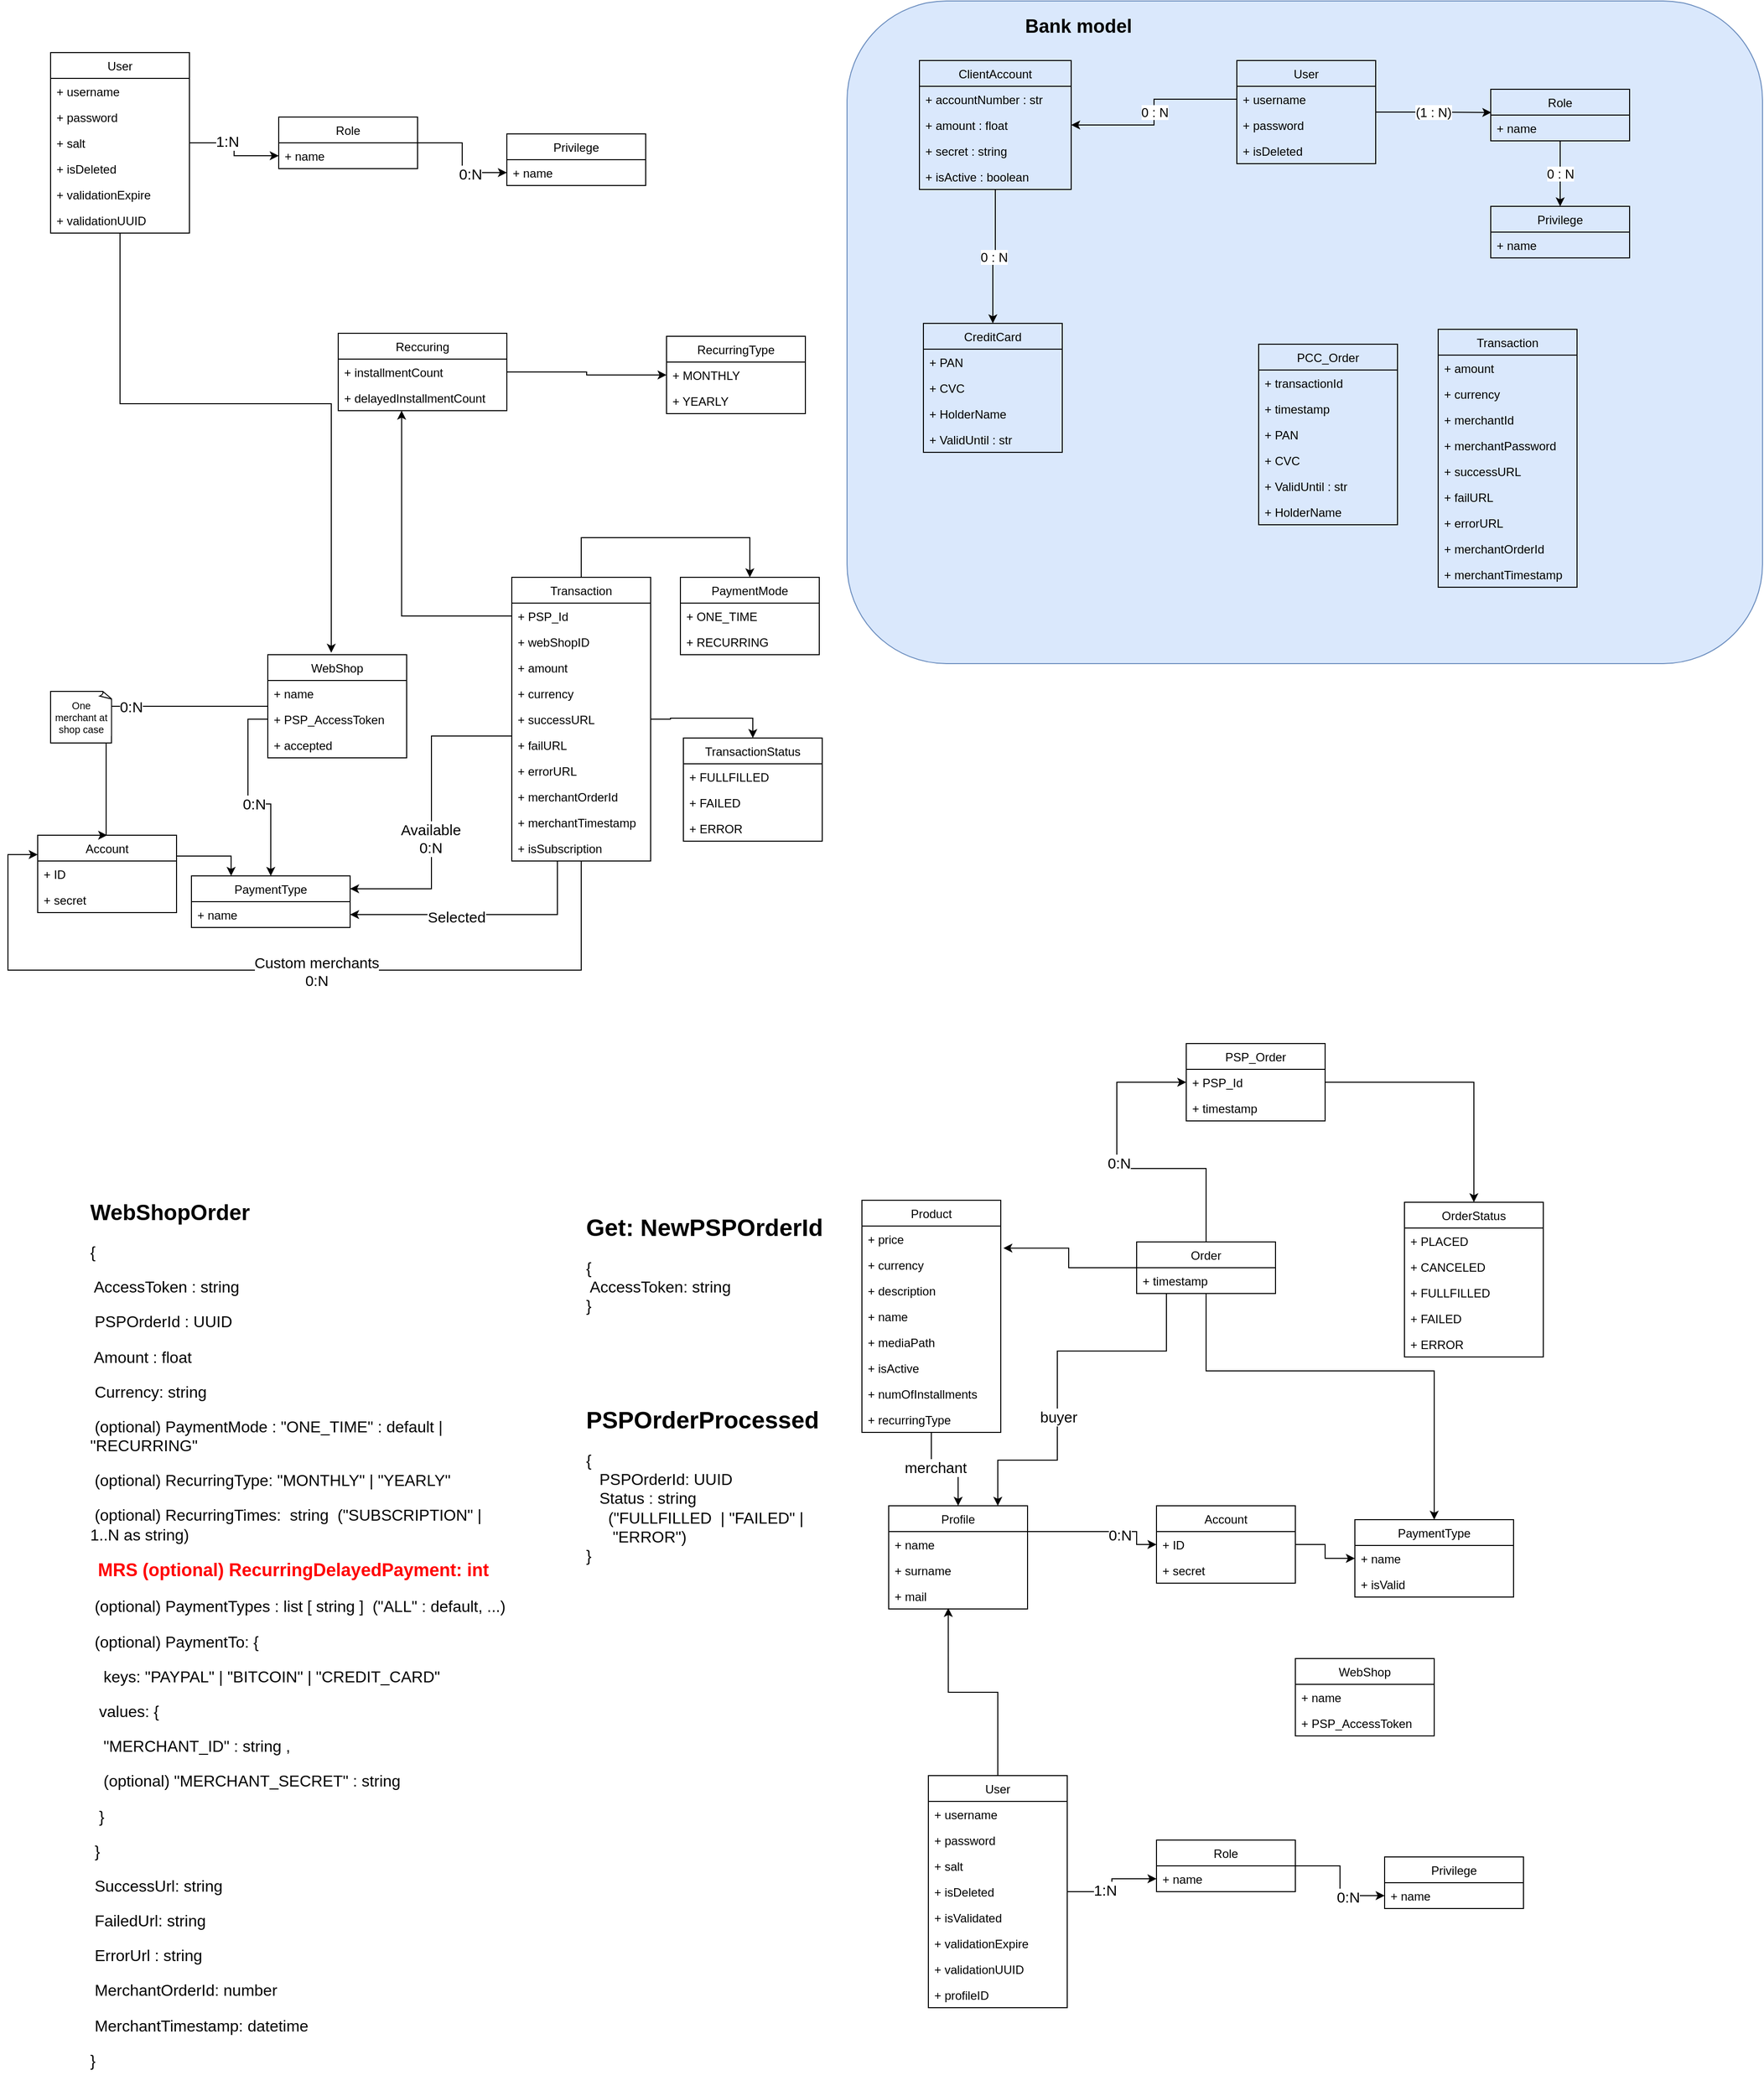 <mxfile version="16.0.0" type="github">
  <diagram id="UKxVlfVYk1nAeU5848VA" name="Page-1">
    <mxGraphModel dx="1888" dy="2779" grid="0" gridSize="10" guides="1" tooltips="1" connect="1" arrows="1" fold="1" page="1" pageScale="1" pageWidth="850" pageHeight="1100" math="0" shadow="0">
      <root>
        <mxCell id="0" />
        <mxCell id="1" parent="0" />
        <mxCell id="TU0yHreaPavFsQ-BYX3O-50" value="" style="rounded=1;whiteSpace=wrap;html=1;fontSize=13;fillColor=#dae8fc;strokeColor=#6c8ebf;" vertex="1" parent="1">
          <mxGeometry x="8" y="-1111" width="923" height="668" as="geometry" />
        </mxCell>
        <mxCell id="n4Uc8F7M5s01xIE8nHh5-90" style="edgeStyle=orthogonalEdgeStyle;rounded=0;orthogonalLoop=1;jettySize=auto;html=1;entryX=0.5;entryY=0;entryDx=0;entryDy=0;fontSize=15;" parent="1" source="n4Uc8F7M5s01xIE8nHh5-1" target="n4Uc8F7M5s01xIE8nHh5-9" edge="1">
          <mxGeometry relative="1" as="geometry" />
        </mxCell>
        <mxCell id="n4Uc8F7M5s01xIE8nHh5-91" value="merchant" style="edgeLabel;html=1;align=center;verticalAlign=middle;resizable=0;points=[];fontSize=15;" parent="n4Uc8F7M5s01xIE8nHh5-90" vertex="1" connectable="0">
          <mxGeometry x="-0.185" y="2" relative="1" as="geometry">
            <mxPoint as="offset" />
          </mxGeometry>
        </mxCell>
        <mxCell id="n4Uc8F7M5s01xIE8nHh5-1" value="Product" style="swimlane;fontStyle=0;childLayout=stackLayout;horizontal=1;startSize=26;fillColor=none;horizontalStack=0;resizeParent=1;resizeParentMax=0;resizeLast=0;collapsible=1;marginBottom=0;" parent="1" vertex="1">
          <mxGeometry x="23" y="98" width="140" height="234" as="geometry" />
        </mxCell>
        <mxCell id="n4Uc8F7M5s01xIE8nHh5-2" value="+ price" style="text;strokeColor=none;fillColor=none;align=left;verticalAlign=top;spacingLeft=4;spacingRight=4;overflow=hidden;rotatable=0;points=[[0,0.5],[1,0.5]];portConstraint=eastwest;" parent="n4Uc8F7M5s01xIE8nHh5-1" vertex="1">
          <mxGeometry y="26" width="140" height="26" as="geometry" />
        </mxCell>
        <mxCell id="RvIA3ay3EjmCJ0zNyyc8-17" value="+ currency" style="text;strokeColor=none;fillColor=none;align=left;verticalAlign=top;spacingLeft=4;spacingRight=4;overflow=hidden;rotatable=0;points=[[0,0.5],[1,0.5]];portConstraint=eastwest;" parent="n4Uc8F7M5s01xIE8nHh5-1" vertex="1">
          <mxGeometry y="52" width="140" height="26" as="geometry" />
        </mxCell>
        <mxCell id="n4Uc8F7M5s01xIE8nHh5-3" value="+ description" style="text;strokeColor=none;fillColor=none;align=left;verticalAlign=top;spacingLeft=4;spacingRight=4;overflow=hidden;rotatable=0;points=[[0,0.5],[1,0.5]];portConstraint=eastwest;" parent="n4Uc8F7M5s01xIE8nHh5-1" vertex="1">
          <mxGeometry y="78" width="140" height="26" as="geometry" />
        </mxCell>
        <mxCell id="n4Uc8F7M5s01xIE8nHh5-4" value="+ name" style="text;strokeColor=none;fillColor=none;align=left;verticalAlign=top;spacingLeft=4;spacingRight=4;overflow=hidden;rotatable=0;points=[[0,0.5],[1,0.5]];portConstraint=eastwest;" parent="n4Uc8F7M5s01xIE8nHh5-1" vertex="1">
          <mxGeometry y="104" width="140" height="26" as="geometry" />
        </mxCell>
        <mxCell id="n4Uc8F7M5s01xIE8nHh5-30" value="+ mediaPath" style="text;strokeColor=none;fillColor=none;align=left;verticalAlign=top;spacingLeft=4;spacingRight=4;overflow=hidden;rotatable=0;points=[[0,0.5],[1,0.5]];portConstraint=eastwest;" parent="n4Uc8F7M5s01xIE8nHh5-1" vertex="1">
          <mxGeometry y="130" width="140" height="26" as="geometry" />
        </mxCell>
        <mxCell id="n4Uc8F7M5s01xIE8nHh5-31" value="+ isActive" style="text;strokeColor=none;fillColor=none;align=left;verticalAlign=top;spacingLeft=4;spacingRight=4;overflow=hidden;rotatable=0;points=[[0,0.5],[1,0.5]];portConstraint=eastwest;" parent="n4Uc8F7M5s01xIE8nHh5-1" vertex="1">
          <mxGeometry y="156" width="140" height="26" as="geometry" />
        </mxCell>
        <mxCell id="XW6CQLWC-AdJHHsQxZQ6-2" value="+ numOfInstallments" style="text;strokeColor=none;fillColor=none;align=left;verticalAlign=top;spacingLeft=4;spacingRight=4;overflow=hidden;rotatable=0;points=[[0,0.5],[1,0.5]];portConstraint=eastwest;" parent="n4Uc8F7M5s01xIE8nHh5-1" vertex="1">
          <mxGeometry y="182" width="140" height="26" as="geometry" />
        </mxCell>
        <mxCell id="QqwyGlA334TdNA57nEWZ-1" value="+ recurringType" style="text;strokeColor=none;fillColor=none;align=left;verticalAlign=top;spacingLeft=4;spacingRight=4;overflow=hidden;rotatable=0;points=[[0,0.5],[1,0.5]];portConstraint=eastwest;" parent="n4Uc8F7M5s01xIE8nHh5-1" vertex="1">
          <mxGeometry y="208" width="140" height="26" as="geometry" />
        </mxCell>
        <mxCell id="n4Uc8F7M5s01xIE8nHh5-5" value="WebShop" style="swimlane;fontStyle=0;childLayout=stackLayout;horizontal=1;startSize=26;fillColor=none;horizontalStack=0;resizeParent=1;resizeParentMax=0;resizeLast=0;collapsible=1;marginBottom=0;" parent="1" vertex="1">
          <mxGeometry x="460" y="560" width="140" height="78" as="geometry" />
        </mxCell>
        <mxCell id="n4Uc8F7M5s01xIE8nHh5-6" value="+ name" style="text;strokeColor=none;fillColor=none;align=left;verticalAlign=top;spacingLeft=4;spacingRight=4;overflow=hidden;rotatable=0;points=[[0,0.5],[1,0.5]];portConstraint=eastwest;" parent="n4Uc8F7M5s01xIE8nHh5-5" vertex="1">
          <mxGeometry y="26" width="140" height="26" as="geometry" />
        </mxCell>
        <mxCell id="RvIA3ay3EjmCJ0zNyyc8-15" value="+ PSP_AccessToken" style="text;strokeColor=none;fillColor=none;align=left;verticalAlign=top;spacingLeft=4;spacingRight=4;overflow=hidden;rotatable=0;points=[[0,0.5],[1,0.5]];portConstraint=eastwest;" parent="n4Uc8F7M5s01xIE8nHh5-5" vertex="1">
          <mxGeometry y="52" width="140" height="26" as="geometry" />
        </mxCell>
        <mxCell id="n4Uc8F7M5s01xIE8nHh5-78" style="edgeStyle=orthogonalEdgeStyle;rounded=0;orthogonalLoop=1;jettySize=auto;html=1;entryX=0;entryY=0.5;entryDx=0;entryDy=0;" parent="1" source="n4Uc8F7M5s01xIE8nHh5-9" target="n4Uc8F7M5s01xIE8nHh5-25" edge="1">
          <mxGeometry relative="1" as="geometry">
            <Array as="points">
              <mxPoint x="300" y="432" />
            </Array>
          </mxGeometry>
        </mxCell>
        <mxCell id="n4Uc8F7M5s01xIE8nHh5-80" value="&lt;font style=&quot;font-size: 15px&quot;&gt;0:N&lt;/font&gt;" style="edgeLabel;html=1;align=center;verticalAlign=middle;resizable=0;points=[];" parent="n4Uc8F7M5s01xIE8nHh5-78" vertex="1" connectable="0">
          <mxGeometry x="0.291" y="-3" relative="1" as="geometry">
            <mxPoint as="offset" />
          </mxGeometry>
        </mxCell>
        <mxCell id="n4Uc8F7M5s01xIE8nHh5-9" value="Profile" style="swimlane;fontStyle=0;childLayout=stackLayout;horizontal=1;startSize=26;fillColor=none;horizontalStack=0;resizeParent=1;resizeParentMax=0;resizeLast=0;collapsible=1;marginBottom=0;" parent="1" vertex="1">
          <mxGeometry x="50" y="406" width="140" height="104" as="geometry" />
        </mxCell>
        <mxCell id="n4Uc8F7M5s01xIE8nHh5-10" value="+ name" style="text;strokeColor=none;fillColor=none;align=left;verticalAlign=top;spacingLeft=4;spacingRight=4;overflow=hidden;rotatable=0;points=[[0,0.5],[1,0.5]];portConstraint=eastwest;" parent="n4Uc8F7M5s01xIE8nHh5-9" vertex="1">
          <mxGeometry y="26" width="140" height="26" as="geometry" />
        </mxCell>
        <mxCell id="n4Uc8F7M5s01xIE8nHh5-11" value="+ surname" style="text;strokeColor=none;fillColor=none;align=left;verticalAlign=top;spacingLeft=4;spacingRight=4;overflow=hidden;rotatable=0;points=[[0,0.5],[1,0.5]];portConstraint=eastwest;" parent="n4Uc8F7M5s01xIE8nHh5-9" vertex="1">
          <mxGeometry y="52" width="140" height="26" as="geometry" />
        </mxCell>
        <mxCell id="n4Uc8F7M5s01xIE8nHh5-32" value="+ mail" style="text;strokeColor=none;fillColor=none;align=left;verticalAlign=top;spacingLeft=4;spacingRight=4;overflow=hidden;rotatable=0;points=[[0,0.5],[1,0.5]];portConstraint=eastwest;" parent="n4Uc8F7M5s01xIE8nHh5-9" vertex="1">
          <mxGeometry y="78" width="140" height="26" as="geometry" />
        </mxCell>
        <mxCell id="n4Uc8F7M5s01xIE8nHh5-93" style="edgeStyle=orthogonalEdgeStyle;rounded=0;orthogonalLoop=1;jettySize=auto;html=1;fontSize=15;" parent="1" source="n4Uc8F7M5s01xIE8nHh5-17" edge="1">
          <mxGeometry relative="1" as="geometry">
            <mxPoint x="160" y="406" as="targetPoint" />
            <Array as="points">
              <mxPoint x="330" y="250" />
              <mxPoint x="220" y="250" />
              <mxPoint x="220" y="360" />
              <mxPoint x="160" y="360" />
            </Array>
          </mxGeometry>
        </mxCell>
        <mxCell id="n4Uc8F7M5s01xIE8nHh5-94" value="buyer" style="edgeLabel;html=1;align=center;verticalAlign=middle;resizable=0;points=[];fontSize=15;" parent="n4Uc8F7M5s01xIE8nHh5-93" vertex="1" connectable="0">
          <mxGeometry x="0.218" y="1" relative="1" as="geometry">
            <mxPoint as="offset" />
          </mxGeometry>
        </mxCell>
        <mxCell id="n4Uc8F7M5s01xIE8nHh5-115" style="edgeStyle=orthogonalEdgeStyle;rounded=0;orthogonalLoop=1;jettySize=auto;html=1;entryX=0.5;entryY=0;entryDx=0;entryDy=0;fontSize=15;" parent="1" source="n4Uc8F7M5s01xIE8nHh5-17" target="n4Uc8F7M5s01xIE8nHh5-21" edge="1">
          <mxGeometry relative="1" as="geometry">
            <Array as="points">
              <mxPoint x="370" y="270" />
              <mxPoint x="600" y="270" />
            </Array>
          </mxGeometry>
        </mxCell>
        <mxCell id="5tpcHCuhw4KkP-4gjfUr-6" style="edgeStyle=orthogonalEdgeStyle;rounded=0;orthogonalLoop=1;jettySize=auto;html=1;entryX=0;entryY=0.5;entryDx=0;entryDy=0;" parent="1" source="n4Uc8F7M5s01xIE8nHh5-17" target="5tpcHCuhw4KkP-4gjfUr-2" edge="1">
          <mxGeometry relative="1" as="geometry">
            <Array as="points">
              <mxPoint x="370" y="66" />
              <mxPoint x="280" y="66" />
              <mxPoint x="280" y="-21" />
            </Array>
          </mxGeometry>
        </mxCell>
        <mxCell id="5tpcHCuhw4KkP-4gjfUr-7" value="&lt;font style=&quot;font-size: 15px&quot;&gt;0:N&lt;/font&gt;" style="edgeLabel;html=1;align=center;verticalAlign=middle;resizable=0;points=[];" parent="5tpcHCuhw4KkP-4gjfUr-6" vertex="1" connectable="0">
          <mxGeometry x="0.06" y="-2" relative="1" as="geometry">
            <mxPoint as="offset" />
          </mxGeometry>
        </mxCell>
        <mxCell id="XW6CQLWC-AdJHHsQxZQ6-3" style="edgeStyle=orthogonalEdgeStyle;rounded=0;orthogonalLoop=1;jettySize=auto;html=1;entryX=1.019;entryY=-0.146;entryDx=0;entryDy=0;entryPerimeter=0;" parent="1" source="n4Uc8F7M5s01xIE8nHh5-17" target="RvIA3ay3EjmCJ0zNyyc8-17" edge="1">
          <mxGeometry relative="1" as="geometry" />
        </mxCell>
        <mxCell id="n4Uc8F7M5s01xIE8nHh5-17" value="Order" style="swimlane;fontStyle=0;childLayout=stackLayout;horizontal=1;startSize=26;fillColor=none;horizontalStack=0;resizeParent=1;resizeParentMax=0;resizeLast=0;collapsible=1;marginBottom=0;" parent="1" vertex="1">
          <mxGeometry x="300" y="140" width="140" height="52" as="geometry" />
        </mxCell>
        <mxCell id="n4Uc8F7M5s01xIE8nHh5-18" value="+ timestamp" style="text;strokeColor=none;fillColor=none;align=left;verticalAlign=top;spacingLeft=4;spacingRight=4;overflow=hidden;rotatable=0;points=[[0,0.5],[1,0.5]];portConstraint=eastwest;" parent="n4Uc8F7M5s01xIE8nHh5-17" vertex="1">
          <mxGeometry y="26" width="140" height="26" as="geometry" />
        </mxCell>
        <mxCell id="n4Uc8F7M5s01xIE8nHh5-21" value="PaymentType" style="swimlane;fontStyle=0;childLayout=stackLayout;horizontal=1;startSize=26;fillColor=none;horizontalStack=0;resizeParent=1;resizeParentMax=0;resizeLast=0;collapsible=1;marginBottom=0;" parent="1" vertex="1">
          <mxGeometry x="520" y="420" width="160" height="78" as="geometry" />
        </mxCell>
        <mxCell id="n4Uc8F7M5s01xIE8nHh5-22" value="+ name" style="text;strokeColor=none;fillColor=none;align=left;verticalAlign=top;spacingLeft=4;spacingRight=4;overflow=hidden;rotatable=0;points=[[0,0.5],[1,0.5]];portConstraint=eastwest;" parent="n4Uc8F7M5s01xIE8nHh5-21" vertex="1">
          <mxGeometry y="26" width="160" height="26" as="geometry" />
        </mxCell>
        <mxCell id="QqwyGlA334TdNA57nEWZ-2" value="+ isValid" style="text;strokeColor=none;fillColor=none;align=left;verticalAlign=top;spacingLeft=4;spacingRight=4;overflow=hidden;rotatable=0;points=[[0,0.5],[1,0.5]];portConstraint=eastwest;" parent="n4Uc8F7M5s01xIE8nHh5-21" vertex="1">
          <mxGeometry y="52" width="160" height="26" as="geometry" />
        </mxCell>
        <mxCell id="n4Uc8F7M5s01xIE8nHh5-113" style="edgeStyle=orthogonalEdgeStyle;rounded=0;orthogonalLoop=1;jettySize=auto;html=1;entryX=0;entryY=0.5;entryDx=0;entryDy=0;fontSize=15;" parent="1" source="n4Uc8F7M5s01xIE8nHh5-25" target="n4Uc8F7M5s01xIE8nHh5-22" edge="1">
          <mxGeometry relative="1" as="geometry" />
        </mxCell>
        <mxCell id="n4Uc8F7M5s01xIE8nHh5-25" value="Account" style="swimlane;fontStyle=0;childLayout=stackLayout;horizontal=1;startSize=26;fillColor=none;horizontalStack=0;resizeParent=1;resizeParentMax=0;resizeLast=0;collapsible=1;marginBottom=0;" parent="1" vertex="1">
          <mxGeometry x="320" y="406" width="140" height="78" as="geometry" />
        </mxCell>
        <mxCell id="n4Uc8F7M5s01xIE8nHh5-26" value="+ ID" style="text;strokeColor=none;fillColor=none;align=left;verticalAlign=top;spacingLeft=4;spacingRight=4;overflow=hidden;rotatable=0;points=[[0,0.5],[1,0.5]];portConstraint=eastwest;" parent="n4Uc8F7M5s01xIE8nHh5-25" vertex="1">
          <mxGeometry y="26" width="140" height="26" as="geometry" />
        </mxCell>
        <mxCell id="RvIA3ay3EjmCJ0zNyyc8-16" value="+ secret" style="text;strokeColor=none;fillColor=none;align=left;verticalAlign=top;spacingLeft=4;spacingRight=4;overflow=hidden;rotatable=0;points=[[0,0.5],[1,0.5]];portConstraint=eastwest;" parent="n4Uc8F7M5s01xIE8nHh5-25" vertex="1">
          <mxGeometry y="52" width="140" height="26" as="geometry" />
        </mxCell>
        <mxCell id="n4Uc8F7M5s01xIE8nHh5-61" style="edgeStyle=orthogonalEdgeStyle;rounded=0;orthogonalLoop=1;jettySize=auto;html=1;entryX=0;entryY=0.5;entryDx=0;entryDy=0;" parent="1" source="n4Uc8F7M5s01xIE8nHh5-33" target="n4Uc8F7M5s01xIE8nHh5-38" edge="1">
          <mxGeometry relative="1" as="geometry" />
        </mxCell>
        <mxCell id="n4Uc8F7M5s01xIE8nHh5-112" value="1:N" style="edgeLabel;html=1;align=center;verticalAlign=middle;resizable=0;points=[];fontSize=15;" parent="n4Uc8F7M5s01xIE8nHh5-61" vertex="1" connectable="0">
          <mxGeometry x="-0.261" y="2" relative="1" as="geometry">
            <mxPoint as="offset" />
          </mxGeometry>
        </mxCell>
        <mxCell id="n4Uc8F7M5s01xIE8nHh5-77" style="edgeStyle=orthogonalEdgeStyle;rounded=0;orthogonalLoop=1;jettySize=auto;html=1;entryX=0.429;entryY=0.962;entryDx=0;entryDy=0;entryPerimeter=0;" parent="1" source="n4Uc8F7M5s01xIE8nHh5-33" target="n4Uc8F7M5s01xIE8nHh5-32" edge="1">
          <mxGeometry relative="1" as="geometry" />
        </mxCell>
        <mxCell id="n4Uc8F7M5s01xIE8nHh5-33" value="User" style="swimlane;fontStyle=0;childLayout=stackLayout;horizontal=1;startSize=26;fillColor=none;horizontalStack=0;resizeParent=1;resizeParentMax=0;resizeLast=0;collapsible=1;marginBottom=0;" parent="1" vertex="1">
          <mxGeometry x="90" y="678" width="140" height="234" as="geometry" />
        </mxCell>
        <mxCell id="n4Uc8F7M5s01xIE8nHh5-34" value="+ username" style="text;strokeColor=none;fillColor=none;align=left;verticalAlign=top;spacingLeft=4;spacingRight=4;overflow=hidden;rotatable=0;points=[[0,0.5],[1,0.5]];portConstraint=eastwest;" parent="n4Uc8F7M5s01xIE8nHh5-33" vertex="1">
          <mxGeometry y="26" width="140" height="26" as="geometry" />
        </mxCell>
        <mxCell id="n4Uc8F7M5s01xIE8nHh5-35" value="+ password" style="text;strokeColor=none;fillColor=none;align=left;verticalAlign=top;spacingLeft=4;spacingRight=4;overflow=hidden;rotatable=0;points=[[0,0.5],[1,0.5]];portConstraint=eastwest;" parent="n4Uc8F7M5s01xIE8nHh5-33" vertex="1">
          <mxGeometry y="52" width="140" height="26" as="geometry" />
        </mxCell>
        <mxCell id="n4Uc8F7M5s01xIE8nHh5-52" value="+ salt" style="text;strokeColor=none;fillColor=none;align=left;verticalAlign=top;spacingLeft=4;spacingRight=4;overflow=hidden;rotatable=0;points=[[0,0.5],[1,0.5]];portConstraint=eastwest;" parent="n4Uc8F7M5s01xIE8nHh5-33" vertex="1">
          <mxGeometry y="78" width="140" height="26" as="geometry" />
        </mxCell>
        <mxCell id="n4Uc8F7M5s01xIE8nHh5-36" value="+ isDeleted" style="text;strokeColor=none;fillColor=none;align=left;verticalAlign=top;spacingLeft=4;spacingRight=4;overflow=hidden;rotatable=0;points=[[0,0.5],[1,0.5]];portConstraint=eastwest;" parent="n4Uc8F7M5s01xIE8nHh5-33" vertex="1">
          <mxGeometry y="104" width="140" height="26" as="geometry" />
        </mxCell>
        <mxCell id="XW6CQLWC-AdJHHsQxZQ6-1" value="+ isValidated" style="text;strokeColor=none;fillColor=none;align=left;verticalAlign=top;spacingLeft=4;spacingRight=4;overflow=hidden;rotatable=0;points=[[0,0.5],[1,0.5]];portConstraint=eastwest;" parent="n4Uc8F7M5s01xIE8nHh5-33" vertex="1">
          <mxGeometry y="130" width="140" height="26" as="geometry" />
        </mxCell>
        <mxCell id="n4Uc8F7M5s01xIE8nHh5-53" value="+ validationExpire" style="text;strokeColor=none;fillColor=none;align=left;verticalAlign=top;spacingLeft=4;spacingRight=4;overflow=hidden;rotatable=0;points=[[0,0.5],[1,0.5]];portConstraint=eastwest;" parent="n4Uc8F7M5s01xIE8nHh5-33" vertex="1">
          <mxGeometry y="156" width="140" height="26" as="geometry" />
        </mxCell>
        <mxCell id="n4Uc8F7M5s01xIE8nHh5-54" value="+ validationUUID" style="text;strokeColor=none;fillColor=none;align=left;verticalAlign=top;spacingLeft=4;spacingRight=4;overflow=hidden;rotatable=0;points=[[0,0.5],[1,0.5]];portConstraint=eastwest;" parent="n4Uc8F7M5s01xIE8nHh5-33" vertex="1">
          <mxGeometry y="182" width="140" height="26" as="geometry" />
        </mxCell>
        <mxCell id="n4Uc8F7M5s01xIE8nHh5-67" value="+ profileID" style="text;strokeColor=none;fillColor=none;align=left;verticalAlign=top;spacingLeft=4;spacingRight=4;overflow=hidden;rotatable=0;points=[[0,0.5],[1,0.5]];portConstraint=eastwest;" parent="n4Uc8F7M5s01xIE8nHh5-33" vertex="1">
          <mxGeometry y="208" width="140" height="26" as="geometry" />
        </mxCell>
        <mxCell id="n4Uc8F7M5s01xIE8nHh5-60" style="edgeStyle=orthogonalEdgeStyle;rounded=0;orthogonalLoop=1;jettySize=auto;html=1;entryX=0;entryY=0.5;entryDx=0;entryDy=0;" parent="1" source="n4Uc8F7M5s01xIE8nHh5-37" target="n4Uc8F7M5s01xIE8nHh5-42" edge="1">
          <mxGeometry relative="1" as="geometry" />
        </mxCell>
        <mxCell id="n4Uc8F7M5s01xIE8nHh5-82" value="0:N" style="edgeLabel;html=1;align=center;verticalAlign=middle;resizable=0;points=[];fontSize=15;" parent="n4Uc8F7M5s01xIE8nHh5-60" vertex="1" connectable="0">
          <mxGeometry x="0.378" y="-1" relative="1" as="geometry">
            <mxPoint as="offset" />
          </mxGeometry>
        </mxCell>
        <mxCell id="n4Uc8F7M5s01xIE8nHh5-37" value="Role" style="swimlane;fontStyle=0;childLayout=stackLayout;horizontal=1;startSize=26;fillColor=none;horizontalStack=0;resizeParent=1;resizeParentMax=0;resizeLast=0;collapsible=1;marginBottom=0;" parent="1" vertex="1">
          <mxGeometry x="320" y="743" width="140" height="52" as="geometry" />
        </mxCell>
        <mxCell id="n4Uc8F7M5s01xIE8nHh5-38" value="+ name" style="text;strokeColor=none;fillColor=none;align=left;verticalAlign=top;spacingLeft=4;spacingRight=4;overflow=hidden;rotatable=0;points=[[0,0.5],[1,0.5]];portConstraint=eastwest;" parent="n4Uc8F7M5s01xIE8nHh5-37" vertex="1">
          <mxGeometry y="26" width="140" height="26" as="geometry" />
        </mxCell>
        <mxCell id="n4Uc8F7M5s01xIE8nHh5-41" value="Privilege" style="swimlane;fontStyle=0;childLayout=stackLayout;horizontal=1;startSize=26;fillColor=none;horizontalStack=0;resizeParent=1;resizeParentMax=0;resizeLast=0;collapsible=1;marginBottom=0;" parent="1" vertex="1">
          <mxGeometry x="550" y="760" width="140" height="52" as="geometry" />
        </mxCell>
        <mxCell id="n4Uc8F7M5s01xIE8nHh5-42" value="+ name" style="text;strokeColor=none;fillColor=none;align=left;verticalAlign=top;spacingLeft=4;spacingRight=4;overflow=hidden;rotatable=0;points=[[0,0.5],[1,0.5]];portConstraint=eastwest;" parent="n4Uc8F7M5s01xIE8nHh5-41" vertex="1">
          <mxGeometry y="26" width="140" height="26" as="geometry" />
        </mxCell>
        <mxCell id="n4Uc8F7M5s01xIE8nHh5-95" value="OrderStatus" style="swimlane;fontStyle=0;childLayout=stackLayout;horizontal=1;startSize=26;fillColor=none;horizontalStack=0;resizeParent=1;resizeParentMax=0;resizeLast=0;collapsible=1;marginBottom=0;fontSize=12;" parent="1" vertex="1">
          <mxGeometry x="570" y="100" width="140" height="156" as="geometry" />
        </mxCell>
        <mxCell id="n4Uc8F7M5s01xIE8nHh5-96" value="+ PLACED" style="text;strokeColor=none;fillColor=none;align=left;verticalAlign=top;spacingLeft=4;spacingRight=4;overflow=hidden;rotatable=0;points=[[0,0.5],[1,0.5]];portConstraint=eastwest;fontSize=12;" parent="n4Uc8F7M5s01xIE8nHh5-95" vertex="1">
          <mxGeometry y="26" width="140" height="26" as="geometry" />
        </mxCell>
        <mxCell id="n4Uc8F7M5s01xIE8nHh5-98" value="+ CANCELED" style="text;strokeColor=none;fillColor=none;align=left;verticalAlign=top;spacingLeft=4;spacingRight=4;overflow=hidden;rotatable=0;points=[[0,0.5],[1,0.5]];portConstraint=eastwest;fontSize=12;" parent="n4Uc8F7M5s01xIE8nHh5-95" vertex="1">
          <mxGeometry y="52" width="140" height="26" as="geometry" />
        </mxCell>
        <mxCell id="n4Uc8F7M5s01xIE8nHh5-97" value="+ FULLFILLED" style="text;strokeColor=none;fillColor=none;align=left;verticalAlign=top;spacingLeft=4;spacingRight=4;overflow=hidden;rotatable=0;points=[[0,0.5],[1,0.5]];portConstraint=eastwest;fontSize=12;" parent="n4Uc8F7M5s01xIE8nHh5-95" vertex="1">
          <mxGeometry y="78" width="140" height="26" as="geometry" />
        </mxCell>
        <mxCell id="RvIA3ay3EjmCJ0zNyyc8-18" value="+ FAILED" style="text;strokeColor=none;fillColor=none;align=left;verticalAlign=top;spacingLeft=4;spacingRight=4;overflow=hidden;rotatable=0;points=[[0,0.5],[1,0.5]];portConstraint=eastwest;fontSize=12;" parent="n4Uc8F7M5s01xIE8nHh5-95" vertex="1">
          <mxGeometry y="104" width="140" height="26" as="geometry" />
        </mxCell>
        <mxCell id="RvIA3ay3EjmCJ0zNyyc8-22" value="+ ERROR" style="text;strokeColor=none;fillColor=none;align=left;verticalAlign=top;spacingLeft=4;spacingRight=4;overflow=hidden;rotatable=0;points=[[0,0.5],[1,0.5]];portConstraint=eastwest;fontSize=12;" parent="n4Uc8F7M5s01xIE8nHh5-95" vertex="1">
          <mxGeometry y="130" width="140" height="26" as="geometry" />
        </mxCell>
        <mxCell id="RvIA3ay3EjmCJ0zNyyc8-10" value="&lt;h1&gt;&lt;font style=&quot;font-size: 22px&quot;&gt;WebShopOrder&amp;nbsp;&lt;/font&gt;&lt;/h1&gt;&lt;p style=&quot;font-size: 16px&quot;&gt;&lt;font style=&quot;font-size: 16px&quot;&gt;{&lt;/font&gt;&lt;/p&gt;&lt;p style=&quot;font-size: 16px&quot;&gt;&lt;font style=&quot;font-size: 16px&quot;&gt;&lt;span style=&quot;white-space: pre&quot;&gt; &lt;/span&gt;AccessToken : string&lt;br&gt;&lt;/font&gt;&lt;/p&gt;&lt;p style=&quot;font-size: 16px&quot;&gt;&lt;font style=&quot;font-size: 16px&quot;&gt;&lt;span style=&quot;white-space: pre&quot;&gt; &lt;/span&gt;PSPOrderId : UUID&lt;br&gt;&lt;/font&gt;&lt;/p&gt;&lt;p style=&quot;font-size: 16px&quot;&gt;&lt;span style=&quot;white-space: pre&quot;&gt; &lt;/span&gt;Amount : float&lt;br&gt;&lt;/p&gt;&lt;p style=&quot;font-size: 16px&quot;&gt;&lt;span style=&quot;white-space: pre&quot;&gt; &lt;/span&gt;Currency: string&lt;br&gt;&lt;/p&gt;&lt;p style=&quot;font-size: 16px&quot;&gt;&lt;span style=&quot;white-space: pre&quot;&gt; &lt;/span&gt;(optional) PaymentMode : &quot;ONE_TIME&quot; : default | &quot;RECURRING&quot;&amp;nbsp;&lt;br&gt;&lt;/p&gt;&lt;p style=&quot;font-size: 16px&quot;&gt;&lt;span style=&quot;white-space: pre&quot;&gt; &lt;/span&gt;(optional) RecurringType: &quot;MONTHLY&quot; |&amp;nbsp;&lt;span&gt;&quot;YEARLY&quot;&lt;/span&gt;&lt;/p&gt;&lt;p style=&quot;font-size: 16px&quot;&gt;&lt;span&gt;&lt;span style=&quot;white-space: pre&quot;&gt; &lt;/span&gt;(optional) RecurringTimes:&amp;nbsp; string &lt;span style=&quot;white-space: pre&quot;&gt; &lt;/span&gt;(&quot;SUBSCRIPTION&quot; |&amp;nbsp; 1..N as string)&lt;br&gt;&lt;/span&gt;&lt;/p&gt;&lt;p&gt;&lt;span style=&quot;font-size: 16px&quot;&gt;&amp;nbsp;&lt;/span&gt;&lt;font color=&quot;#ff0000&quot;&gt; &lt;b&gt;&lt;font style=&quot;font-size: 18px&quot;&gt;MRS (optional) RecurringDelayedPayment: int&amp;nbsp;&lt;/font&gt;&lt;/b&gt;&lt;/font&gt;&lt;/p&gt;&lt;p style=&quot;font-size: 16px&quot;&gt;&lt;span&gt;&lt;span style=&quot;white-space: pre&quot;&gt; &lt;/span&gt;(optional) PaymentTypes : list [ string ] &lt;span style=&quot;white-space: pre&quot;&gt; &lt;/span&gt;(&quot;ALL&quot; : default, ...)&lt;/span&gt;&lt;/p&gt;&lt;p style=&quot;font-size: 16px&quot;&gt;&lt;span&gt;&lt;span style=&quot;white-space: pre&quot;&gt; &lt;/span&gt;(optional) PaymentTo: {&lt;br&gt;&lt;/span&gt;&lt;/p&gt;&lt;p style=&quot;font-size: 16px&quot;&gt;&lt;span&gt;&lt;span style=&quot;white-space: pre&quot;&gt; &lt;/span&gt;&lt;span style=&quot;white-space: pre&quot;&gt; &lt;/span&gt;&amp;nbsp;keys: &quot;PAYPAL&quot; | &quot;BITCOIN&quot; | &quot;CREDIT_CARD&quot;&lt;br&gt;&lt;/span&gt;&lt;/p&gt;&lt;p style=&quot;font-size: 16px&quot;&gt;&lt;span&gt;&lt;span style=&quot;white-space: pre&quot;&gt; &lt;/span&gt;&lt;span style=&quot;white-space: pre&quot;&gt; &lt;/span&gt;values: {&lt;br&gt;&lt;/span&gt;&lt;/p&gt;&lt;p style=&quot;font-size: 16px&quot;&gt;&lt;span&gt;&lt;span style=&quot;white-space: pre&quot;&gt; &lt;/span&gt;&lt;span style=&quot;white-space: pre&quot;&gt; &lt;/span&gt;&lt;span style=&quot;white-space: pre&quot;&gt; &lt;/span&gt;&quot;MERCHANT_ID&quot; : string ,&lt;br&gt;&lt;/span&gt;&lt;/p&gt;&lt;p style=&quot;font-size: 16px&quot;&gt;&lt;span&gt;&lt;span style=&quot;white-space: pre&quot;&gt; &lt;/span&gt;&lt;span style=&quot;white-space: pre&quot;&gt; &lt;/span&gt;&lt;span style=&quot;white-space: pre&quot;&gt; &lt;/span&gt;(optional) &quot;MERCHANT_SECRET&quot; : string&lt;br&gt;&lt;/span&gt;&lt;/p&gt;&lt;p style=&quot;font-size: 16px&quot;&gt;&lt;span&gt;&lt;span style=&quot;white-space: pre&quot;&gt; &lt;/span&gt;&lt;span style=&quot;white-space: pre&quot;&gt; &lt;/span&gt;}&lt;br&gt;&lt;/span&gt;&lt;/p&gt;&lt;p style=&quot;font-size: 16px&quot;&gt;&lt;span&gt;&lt;span style=&quot;white-space: pre&quot;&gt; &lt;/span&gt;}&lt;br&gt;&lt;/span&gt;&lt;/p&gt;&lt;p style=&quot;font-size: 16px&quot;&gt;&lt;span&gt;&lt;span style=&quot;white-space: pre&quot;&gt; &lt;/span&gt;SuccessUrl: string&lt;br&gt;&lt;/span&gt;&lt;/p&gt;&lt;p style=&quot;font-size: 16px&quot;&gt;&lt;span&gt;&lt;span style=&quot;white-space: pre&quot;&gt; &lt;/span&gt;FailedUrl: string&lt;br&gt;&lt;/span&gt;&lt;/p&gt;&lt;p style=&quot;font-size: 16px&quot;&gt;&lt;span&gt;&lt;span style=&quot;white-space: pre&quot;&gt; &lt;/span&gt;ErrorUrl : string&lt;br&gt;&lt;/span&gt;&lt;/p&gt;&lt;p style=&quot;font-size: 16px&quot;&gt;&lt;span&gt;&lt;span style=&quot;white-space: pre&quot;&gt; &lt;/span&gt;MerchantOrderId: number&lt;br&gt;&lt;/span&gt;&lt;/p&gt;&lt;p style=&quot;font-size: 16px&quot;&gt;&lt;span&gt;&lt;span style=&quot;white-space: pre&quot;&gt; &lt;/span&gt;MerchantTimestamp: datetime&lt;br&gt;&lt;/span&gt;&lt;/p&gt;&lt;p style=&quot;font-size: 16px&quot;&gt;&lt;font style=&quot;font-size: 16px&quot;&gt;}&lt;/font&gt;&lt;/p&gt;" style="text;html=1;strokeColor=none;fillColor=none;spacing=5;spacingTop=-20;whiteSpace=wrap;overflow=hidden;rounded=0;" parent="1" vertex="1">
          <mxGeometry x="-760" y="90" width="430" height="910" as="geometry" />
        </mxCell>
        <mxCell id="RvIA3ay3EjmCJ0zNyyc8-11" value="&lt;h1 style=&quot;font-size: 24px&quot;&gt;Get: NewPSPOrderId&lt;/h1&gt;&lt;div&gt;{&lt;/div&gt;&lt;div&gt;&lt;span style=&quot;white-space: pre&quot;&gt; &lt;/span&gt;AccessToken: string&lt;br&gt;&lt;/div&gt;&lt;div&gt;}&lt;/div&gt;" style="text;html=1;strokeColor=none;fillColor=none;spacing=5;spacingTop=-20;whiteSpace=wrap;overflow=hidden;rounded=0;fontSize=16;" parent="1" vertex="1">
          <mxGeometry x="-260" y="106" width="250" height="134" as="geometry" />
        </mxCell>
        <mxCell id="RvIA3ay3EjmCJ0zNyyc8-13" value="&lt;h1 style=&quot;font-size: 24px&quot;&gt;PSPOrderProcessed&lt;/h1&gt;&lt;div&gt;{&lt;/div&gt;&lt;div&gt;&lt;span style=&quot;white-space: pre&quot;&gt;   &lt;/span&gt;PSPOrderId: UUID&lt;br&gt;&lt;/div&gt;&lt;div&gt;&lt;span style=&quot;white-space: pre&quot;&gt;   &lt;/span&gt;Status : string &lt;span style=&quot;white-space: pre&quot;&gt;     &lt;/span&gt;(&quot;FULLFILLED&amp;nbsp;&amp;nbsp;|&amp;nbsp;&quot;FAILED&quot; | &lt;span style=&quot;white-space: pre&quot;&gt; &lt;/span&gt;&lt;span style=&quot;white-space: pre&quot;&gt;     &lt;/span&gt;&quot;ERROR&quot;)&lt;/div&gt;&lt;div&gt;}&lt;/div&gt;" style="text;html=1;strokeColor=none;fillColor=none;spacing=5;spacingTop=-20;whiteSpace=wrap;overflow=hidden;rounded=0;fontSize=16;" parent="1" vertex="1">
          <mxGeometry x="-260" y="300" width="260" height="180" as="geometry" />
        </mxCell>
        <mxCell id="5tpcHCuhw4KkP-4gjfUr-5" style="edgeStyle=orthogonalEdgeStyle;rounded=0;orthogonalLoop=1;jettySize=auto;html=1;entryX=0.5;entryY=0;entryDx=0;entryDy=0;" parent="1" source="5tpcHCuhw4KkP-4gjfUr-1" target="n4Uc8F7M5s01xIE8nHh5-95" edge="1">
          <mxGeometry relative="1" as="geometry" />
        </mxCell>
        <mxCell id="5tpcHCuhw4KkP-4gjfUr-1" value="PSP_Order" style="swimlane;fontStyle=0;childLayout=stackLayout;horizontal=1;startSize=26;fillColor=none;horizontalStack=0;resizeParent=1;resizeParentMax=0;resizeLast=0;collapsible=1;marginBottom=0;" parent="1" vertex="1">
          <mxGeometry x="350" y="-60" width="140" height="78" as="geometry" />
        </mxCell>
        <mxCell id="5tpcHCuhw4KkP-4gjfUr-2" value="+ PSP_Id" style="text;strokeColor=none;fillColor=none;align=left;verticalAlign=top;spacingLeft=4;spacingRight=4;overflow=hidden;rotatable=0;points=[[0,0.5],[1,0.5]];portConstraint=eastwest;" parent="5tpcHCuhw4KkP-4gjfUr-1" vertex="1">
          <mxGeometry y="26" width="140" height="26" as="geometry" />
        </mxCell>
        <mxCell id="5tpcHCuhw4KkP-4gjfUr-8" value="+ timestamp" style="text;strokeColor=none;fillColor=none;align=left;verticalAlign=top;spacingLeft=4;spacingRight=4;overflow=hidden;rotatable=0;points=[[0,0.5],[1,0.5]];portConstraint=eastwest;" parent="5tpcHCuhw4KkP-4gjfUr-1" vertex="1">
          <mxGeometry y="52" width="140" height="26" as="geometry" />
        </mxCell>
        <mxCell id="5tpcHCuhw4KkP-4gjfUr-38" style="edgeStyle=orthogonalEdgeStyle;rounded=0;orthogonalLoop=1;jettySize=auto;html=1;entryX=0.5;entryY=0;entryDx=0;entryDy=0;fontSize=15;" parent="1" source="5tpcHCuhw4KkP-4gjfUr-20" target="5tpcHCuhw4KkP-4gjfUr-33" edge="1">
          <mxGeometry relative="1" as="geometry">
            <Array as="points">
              <mxPoint x="-739" y="-400" />
              <mxPoint x="-739" y="-270" />
            </Array>
          </mxGeometry>
        </mxCell>
        <mxCell id="5tpcHCuhw4KkP-4gjfUr-41" value="0:N" style="edgeLabel;html=1;align=center;verticalAlign=middle;resizable=0;points=[];fontSize=15;" parent="5tpcHCuhw4KkP-4gjfUr-38" vertex="1" connectable="0">
          <mxGeometry x="0.103" y="3" relative="1" as="geometry">
            <mxPoint x="24" y="-3" as="offset" />
          </mxGeometry>
        </mxCell>
        <mxCell id="5tpcHCuhw4KkP-4gjfUr-20" value="WebShop" style="swimlane;fontStyle=0;childLayout=stackLayout;horizontal=1;startSize=26;fillColor=none;horizontalStack=0;resizeParent=1;resizeParentMax=0;resizeLast=0;collapsible=1;marginBottom=0;" parent="1" vertex="1">
          <mxGeometry x="-576" y="-452" width="140" height="104" as="geometry" />
        </mxCell>
        <mxCell id="5tpcHCuhw4KkP-4gjfUr-21" value="+ name" style="text;strokeColor=none;fillColor=none;align=left;verticalAlign=top;spacingLeft=4;spacingRight=4;overflow=hidden;rotatable=0;points=[[0,0.5],[1,0.5]];portConstraint=eastwest;" parent="5tpcHCuhw4KkP-4gjfUr-20" vertex="1">
          <mxGeometry y="26" width="140" height="26" as="geometry" />
        </mxCell>
        <mxCell id="5tpcHCuhw4KkP-4gjfUr-22" value="+ PSP_AccessToken" style="text;strokeColor=none;fillColor=none;align=left;verticalAlign=top;spacingLeft=4;spacingRight=4;overflow=hidden;rotatable=0;points=[[0,0.5],[1,0.5]];portConstraint=eastwest;" parent="5tpcHCuhw4KkP-4gjfUr-20" vertex="1">
          <mxGeometry y="52" width="140" height="26" as="geometry" />
        </mxCell>
        <mxCell id="5tpcHCuhw4KkP-4gjfUr-28" value="+ accepted" style="text;strokeColor=none;fillColor=none;align=left;verticalAlign=top;spacingLeft=4;spacingRight=4;overflow=hidden;rotatable=0;points=[[0,0.5],[1,0.5]];portConstraint=eastwest;" parent="5tpcHCuhw4KkP-4gjfUr-20" vertex="1">
          <mxGeometry y="78" width="140" height="26" as="geometry" />
        </mxCell>
        <mxCell id="5tpcHCuhw4KkP-4gjfUr-23" value="PaymentType" style="swimlane;fontStyle=0;childLayout=stackLayout;horizontal=1;startSize=26;fillColor=none;horizontalStack=0;resizeParent=1;resizeParentMax=0;resizeLast=0;collapsible=1;marginBottom=0;" parent="1" vertex="1">
          <mxGeometry x="-653" y="-229" width="160" height="52" as="geometry" />
        </mxCell>
        <mxCell id="5tpcHCuhw4KkP-4gjfUr-24" value="+ name" style="text;strokeColor=none;fillColor=none;align=left;verticalAlign=top;spacingLeft=4;spacingRight=4;overflow=hidden;rotatable=0;points=[[0,0.5],[1,0.5]];portConstraint=eastwest;" parent="5tpcHCuhw4KkP-4gjfUr-23" vertex="1">
          <mxGeometry y="26" width="160" height="26" as="geometry" />
        </mxCell>
        <mxCell id="5tpcHCuhw4KkP-4gjfUr-37" style="edgeStyle=orthogonalEdgeStyle;rounded=0;orthogonalLoop=1;jettySize=auto;html=1;entryX=0.5;entryY=0;entryDx=0;entryDy=0;fontSize=15;exitX=0;exitY=0.5;exitDx=0;exitDy=0;" parent="1" source="5tpcHCuhw4KkP-4gjfUr-22" target="5tpcHCuhw4KkP-4gjfUr-23" edge="1">
          <mxGeometry relative="1" as="geometry" />
        </mxCell>
        <mxCell id="5tpcHCuhw4KkP-4gjfUr-40" value="0:N" style="edgeLabel;html=1;align=center;verticalAlign=middle;resizable=0;points=[];fontSize=15;" parent="5tpcHCuhw4KkP-4gjfUr-37" vertex="1" connectable="0">
          <mxGeometry x="0.111" y="1" relative="1" as="geometry">
            <mxPoint as="offset" />
          </mxGeometry>
        </mxCell>
        <mxCell id="TuZyZvMdHe7y83aA_wXq-3" style="edgeStyle=orthogonalEdgeStyle;rounded=0;orthogonalLoop=1;jettySize=auto;html=1;entryX=0.25;entryY=0;entryDx=0;entryDy=0;" parent="1" source="5tpcHCuhw4KkP-4gjfUr-33" target="5tpcHCuhw4KkP-4gjfUr-23" edge="1">
          <mxGeometry relative="1" as="geometry">
            <Array as="points">
              <mxPoint x="-613" y="-249" />
            </Array>
          </mxGeometry>
        </mxCell>
        <mxCell id="5tpcHCuhw4KkP-4gjfUr-33" value="Account" style="swimlane;fontStyle=0;childLayout=stackLayout;horizontal=1;startSize=26;fillColor=none;horizontalStack=0;resizeParent=1;resizeParentMax=0;resizeLast=0;collapsible=1;marginBottom=0;" parent="1" vertex="1">
          <mxGeometry x="-808" y="-270" width="140" height="78" as="geometry" />
        </mxCell>
        <mxCell id="5tpcHCuhw4KkP-4gjfUr-34" value="+ ID" style="text;strokeColor=none;fillColor=none;align=left;verticalAlign=top;spacingLeft=4;spacingRight=4;overflow=hidden;rotatable=0;points=[[0,0.5],[1,0.5]];portConstraint=eastwest;" parent="5tpcHCuhw4KkP-4gjfUr-33" vertex="1">
          <mxGeometry y="26" width="140" height="26" as="geometry" />
        </mxCell>
        <mxCell id="5tpcHCuhw4KkP-4gjfUr-35" value="+ secret" style="text;strokeColor=none;fillColor=none;align=left;verticalAlign=top;spacingLeft=4;spacingRight=4;overflow=hidden;rotatable=0;points=[[0,0.5],[1,0.5]];portConstraint=eastwest;" parent="5tpcHCuhw4KkP-4gjfUr-33" vertex="1">
          <mxGeometry y="52" width="140" height="26" as="geometry" />
        </mxCell>
        <mxCell id="5tpcHCuhw4KkP-4gjfUr-66" style="edgeStyle=orthogonalEdgeStyle;rounded=0;orthogonalLoop=1;jettySize=auto;html=1;entryX=0.5;entryY=0;entryDx=0;entryDy=0;fontSize=12;" parent="1" source="5tpcHCuhw4KkP-4gjfUr-43" target="5tpcHCuhw4KkP-4gjfUr-62" edge="1">
          <mxGeometry relative="1" as="geometry">
            <Array as="points">
              <mxPoint x="-260" y="-570" />
              <mxPoint x="-90" y="-570" />
            </Array>
          </mxGeometry>
        </mxCell>
        <mxCell id="TuZyZvMdHe7y83aA_wXq-4" style="edgeStyle=orthogonalEdgeStyle;rounded=0;orthogonalLoop=1;jettySize=auto;html=1;entryX=1;entryY=0.25;entryDx=0;entryDy=0;" parent="1" source="5tpcHCuhw4KkP-4gjfUr-43" target="5tpcHCuhw4KkP-4gjfUr-23" edge="1">
          <mxGeometry relative="1" as="geometry">
            <Array as="points">
              <mxPoint x="-411" y="-370" />
              <mxPoint x="-411" y="-216" />
            </Array>
          </mxGeometry>
        </mxCell>
        <mxCell id="TuZyZvMdHe7y83aA_wXq-5" value="&lt;font style=&quot;font-size: 15px&quot;&gt;Available&lt;br&gt;0:N&lt;/font&gt;" style="edgeLabel;html=1;align=center;verticalAlign=middle;resizable=0;points=[];" parent="TuZyZvMdHe7y83aA_wXq-4" vertex="1" connectable="0">
          <mxGeometry x="0.158" y="-2" relative="1" as="geometry">
            <mxPoint x="1" as="offset" />
          </mxGeometry>
        </mxCell>
        <mxCell id="TuZyZvMdHe7y83aA_wXq-6" style="edgeStyle=orthogonalEdgeStyle;rounded=0;orthogonalLoop=1;jettySize=auto;html=1;entryX=1;entryY=0.5;entryDx=0;entryDy=0;fontSize=15;" parent="1" source="5tpcHCuhw4KkP-4gjfUr-43" target="5tpcHCuhw4KkP-4gjfUr-24" edge="1">
          <mxGeometry relative="1" as="geometry">
            <Array as="points">
              <mxPoint x="-284" y="-190" />
            </Array>
          </mxGeometry>
        </mxCell>
        <mxCell id="TuZyZvMdHe7y83aA_wXq-7" value="Selected" style="edgeLabel;html=1;align=center;verticalAlign=middle;resizable=0;points=[];fontSize=15;" parent="TuZyZvMdHe7y83aA_wXq-6" vertex="1" connectable="0">
          <mxGeometry x="0.191" y="2" relative="1" as="geometry">
            <mxPoint as="offset" />
          </mxGeometry>
        </mxCell>
        <mxCell id="TuZyZvMdHe7y83aA_wXq-12" style="edgeStyle=orthogonalEdgeStyle;rounded=0;orthogonalLoop=1;jettySize=auto;html=1;entryX=0;entryY=0.25;entryDx=0;entryDy=0;fontSize=12;" parent="1" source="5tpcHCuhw4KkP-4gjfUr-43" target="5tpcHCuhw4KkP-4gjfUr-33" edge="1">
          <mxGeometry relative="1" as="geometry">
            <Array as="points">
              <mxPoint x="-260" y="-134" />
              <mxPoint x="-838" y="-134" />
              <mxPoint x="-838" y="-250" />
            </Array>
          </mxGeometry>
        </mxCell>
        <mxCell id="TuZyZvMdHe7y83aA_wXq-13" value="&lt;font style=&quot;font-size: 15px&quot;&gt;Custom merchants&lt;br&gt;0:N&lt;/font&gt;" style="edgeLabel;html=1;align=center;verticalAlign=middle;resizable=0;points=[];fontSize=12;" parent="TuZyZvMdHe7y83aA_wXq-12" vertex="1" connectable="0">
          <mxGeometry x="-0.097" y="1" relative="1" as="geometry">
            <mxPoint as="offset" />
          </mxGeometry>
        </mxCell>
        <mxCell id="TuZyZvMdHe7y83aA_wXq-25" style="edgeStyle=orthogonalEdgeStyle;rounded=0;orthogonalLoop=1;jettySize=auto;html=1;entryX=0.5;entryY=0;entryDx=0;entryDy=0;fontSize=10;fontColor=#FFFFFF;" parent="1" source="5tpcHCuhw4KkP-4gjfUr-43" target="TuZyZvMdHe7y83aA_wXq-19" edge="1">
          <mxGeometry relative="1" as="geometry" />
        </mxCell>
        <mxCell id="5tpcHCuhw4KkP-4gjfUr-43" value="Transaction" style="swimlane;fontStyle=0;childLayout=stackLayout;horizontal=1;startSize=26;fillColor=none;horizontalStack=0;resizeParent=1;resizeParentMax=0;resizeLast=0;collapsible=1;marginBottom=0;fontSize=12;" parent="1" vertex="1">
          <mxGeometry x="-330" y="-530" width="140" height="286" as="geometry" />
        </mxCell>
        <mxCell id="5tpcHCuhw4KkP-4gjfUr-47" value="+ PSP_Id" style="text;strokeColor=none;fillColor=none;align=left;verticalAlign=top;spacingLeft=4;spacingRight=4;overflow=hidden;rotatable=0;points=[[0,0.5],[1,0.5]];portConstraint=eastwest;" parent="5tpcHCuhw4KkP-4gjfUr-43" vertex="1">
          <mxGeometry y="26" width="140" height="26" as="geometry" />
        </mxCell>
        <mxCell id="TuZyZvMdHe7y83aA_wXq-15" value="+ webShopID" style="text;strokeColor=none;fillColor=none;align=left;verticalAlign=top;spacingLeft=4;spacingRight=4;overflow=hidden;rotatable=0;points=[[0,0.5],[1,0.5]];portConstraint=eastwest;" parent="5tpcHCuhw4KkP-4gjfUr-43" vertex="1">
          <mxGeometry y="52" width="140" height="26" as="geometry" />
        </mxCell>
        <mxCell id="5tpcHCuhw4KkP-4gjfUr-51" value="+ amount" style="text;strokeColor=none;fillColor=none;align=left;verticalAlign=top;spacingLeft=4;spacingRight=4;overflow=hidden;rotatable=0;points=[[0,0.5],[1,0.5]];portConstraint=eastwest;" parent="5tpcHCuhw4KkP-4gjfUr-43" vertex="1">
          <mxGeometry y="78" width="140" height="26" as="geometry" />
        </mxCell>
        <mxCell id="5tpcHCuhw4KkP-4gjfUr-50" value="+ currency" style="text;strokeColor=none;fillColor=none;align=left;verticalAlign=top;spacingLeft=4;spacingRight=4;overflow=hidden;rotatable=0;points=[[0,0.5],[1,0.5]];portConstraint=eastwest;" parent="5tpcHCuhw4KkP-4gjfUr-43" vertex="1">
          <mxGeometry y="104" width="140" height="26" as="geometry" />
        </mxCell>
        <mxCell id="5tpcHCuhw4KkP-4gjfUr-53" value="+ successURL" style="text;strokeColor=none;fillColor=none;align=left;verticalAlign=top;spacingLeft=4;spacingRight=4;overflow=hidden;rotatable=0;points=[[0,0.5],[1,0.5]];portConstraint=eastwest;" parent="5tpcHCuhw4KkP-4gjfUr-43" vertex="1">
          <mxGeometry y="130" width="140" height="26" as="geometry" />
        </mxCell>
        <mxCell id="5tpcHCuhw4KkP-4gjfUr-52" value="+ failURL" style="text;strokeColor=none;fillColor=none;align=left;verticalAlign=top;spacingLeft=4;spacingRight=4;overflow=hidden;rotatable=0;points=[[0,0.5],[1,0.5]];portConstraint=eastwest;" parent="5tpcHCuhw4KkP-4gjfUr-43" vertex="1">
          <mxGeometry y="156" width="140" height="26" as="geometry" />
        </mxCell>
        <mxCell id="5tpcHCuhw4KkP-4gjfUr-54" value="+ errorURL" style="text;strokeColor=none;fillColor=none;align=left;verticalAlign=top;spacingLeft=4;spacingRight=4;overflow=hidden;rotatable=0;points=[[0,0.5],[1,0.5]];portConstraint=eastwest;" parent="5tpcHCuhw4KkP-4gjfUr-43" vertex="1">
          <mxGeometry y="182" width="140" height="26" as="geometry" />
        </mxCell>
        <mxCell id="5tpcHCuhw4KkP-4gjfUr-55" value="+ merchantOrderId" style="text;strokeColor=none;fillColor=none;align=left;verticalAlign=top;spacingLeft=4;spacingRight=4;overflow=hidden;rotatable=0;points=[[0,0.5],[1,0.5]];portConstraint=eastwest;" parent="5tpcHCuhw4KkP-4gjfUr-43" vertex="1">
          <mxGeometry y="208" width="140" height="26" as="geometry" />
        </mxCell>
        <mxCell id="5tpcHCuhw4KkP-4gjfUr-56" value="+ merchantTimestamp" style="text;strokeColor=none;fillColor=none;align=left;verticalAlign=top;spacingLeft=4;spacingRight=4;overflow=hidden;rotatable=0;points=[[0,0.5],[1,0.5]];portConstraint=eastwest;" parent="5tpcHCuhw4KkP-4gjfUr-43" vertex="1">
          <mxGeometry y="234" width="140" height="26" as="geometry" />
        </mxCell>
        <mxCell id="5tpcHCuhw4KkP-4gjfUr-73" value="+ isSubscription" style="text;strokeColor=none;fillColor=none;align=left;verticalAlign=top;spacingLeft=4;spacingRight=4;overflow=hidden;rotatable=0;points=[[0,0.5],[1,0.5]];portConstraint=eastwest;fontSize=12;" parent="5tpcHCuhw4KkP-4gjfUr-43" vertex="1">
          <mxGeometry y="260" width="140" height="26" as="geometry" />
        </mxCell>
        <mxCell id="5tpcHCuhw4KkP-4gjfUr-62" value="PaymentMode" style="swimlane;fontStyle=0;childLayout=stackLayout;horizontal=1;startSize=26;fillColor=none;horizontalStack=0;resizeParent=1;resizeParentMax=0;resizeLast=0;collapsible=1;marginBottom=0;fontSize=12;" parent="1" vertex="1">
          <mxGeometry x="-160" y="-530" width="140" height="78" as="geometry" />
        </mxCell>
        <mxCell id="5tpcHCuhw4KkP-4gjfUr-63" value="+ ONE_TIME" style="text;strokeColor=none;fillColor=none;align=left;verticalAlign=top;spacingLeft=4;spacingRight=4;overflow=hidden;rotatable=0;points=[[0,0.5],[1,0.5]];portConstraint=eastwest;fontSize=12;" parent="5tpcHCuhw4KkP-4gjfUr-62" vertex="1">
          <mxGeometry y="26" width="140" height="26" as="geometry" />
        </mxCell>
        <mxCell id="5tpcHCuhw4KkP-4gjfUr-64" value="+ RECURRING" style="text;strokeColor=none;fillColor=none;align=left;verticalAlign=top;spacingLeft=4;spacingRight=4;overflow=hidden;rotatable=0;points=[[0,0.5],[1,0.5]];portConstraint=eastwest;fontSize=12;" parent="5tpcHCuhw4KkP-4gjfUr-62" vertex="1">
          <mxGeometry y="52" width="140" height="26" as="geometry" />
        </mxCell>
        <mxCell id="5tpcHCuhw4KkP-4gjfUr-67" value="RecurringType" style="swimlane;fontStyle=0;childLayout=stackLayout;horizontal=1;startSize=26;fillColor=none;horizontalStack=0;resizeParent=1;resizeParentMax=0;resizeLast=0;collapsible=1;marginBottom=0;fontSize=12;" parent="1" vertex="1">
          <mxGeometry x="-174" y="-773" width="140" height="78" as="geometry" />
        </mxCell>
        <mxCell id="5tpcHCuhw4KkP-4gjfUr-68" value="+ MONTHLY" style="text;strokeColor=none;fillColor=none;align=left;verticalAlign=top;spacingLeft=4;spacingRight=4;overflow=hidden;rotatable=0;points=[[0,0.5],[1,0.5]];portConstraint=eastwest;fontSize=12;" parent="5tpcHCuhw4KkP-4gjfUr-67" vertex="1">
          <mxGeometry y="26" width="140" height="26" as="geometry" />
        </mxCell>
        <mxCell id="5tpcHCuhw4KkP-4gjfUr-69" value="+ YEARLY" style="text;strokeColor=none;fillColor=none;align=left;verticalAlign=top;spacingLeft=4;spacingRight=4;overflow=hidden;rotatable=0;points=[[0,0.5],[1,0.5]];portConstraint=eastwest;fontSize=12;" parent="5tpcHCuhw4KkP-4gjfUr-67" vertex="1">
          <mxGeometry y="52" width="140" height="26" as="geometry" />
        </mxCell>
        <mxCell id="5tpcHCuhw4KkP-4gjfUr-72" value="Reccuring" style="swimlane;fontStyle=0;childLayout=stackLayout;horizontal=1;startSize=26;fillColor=none;horizontalStack=0;resizeParent=1;resizeParentMax=0;resizeLast=0;collapsible=1;marginBottom=0;fontSize=12;" parent="1" vertex="1">
          <mxGeometry x="-505" y="-776" width="170" height="78" as="geometry" />
        </mxCell>
        <mxCell id="5tpcHCuhw4KkP-4gjfUr-74" value="+ installmentCount" style="text;strokeColor=none;fillColor=none;align=left;verticalAlign=top;spacingLeft=4;spacingRight=4;overflow=hidden;rotatable=0;points=[[0,0.5],[1,0.5]];portConstraint=eastwest;fontSize=12;" parent="5tpcHCuhw4KkP-4gjfUr-72" vertex="1">
          <mxGeometry y="26" width="170" height="26" as="geometry" />
        </mxCell>
        <mxCell id="5tpcHCuhw4KkP-4gjfUr-75" value="+ delayedInstallmentCount" style="text;strokeColor=none;fillColor=none;align=left;verticalAlign=top;spacingLeft=4;spacingRight=4;overflow=hidden;rotatable=0;points=[[0,0.5],[1,0.5]];portConstraint=eastwest;fontSize=12;" parent="5tpcHCuhw4KkP-4gjfUr-72" vertex="1">
          <mxGeometry y="52" width="170" height="26" as="geometry" />
        </mxCell>
        <mxCell id="TuZyZvMdHe7y83aA_wXq-17" value="&lt;span&gt;One merchant at shop case&lt;/span&gt;" style="whiteSpace=wrap;html=1;shape=mxgraph.basic.document;fontSize=10;fontColor=default;labelBackgroundColor=default;" parent="1" vertex="1">
          <mxGeometry x="-795" y="-415" width="62" height="52" as="geometry" />
        </mxCell>
        <mxCell id="TuZyZvMdHe7y83aA_wXq-19" value="TransactionStatus" style="swimlane;fontStyle=0;childLayout=stackLayout;horizontal=1;startSize=26;fillColor=none;horizontalStack=0;resizeParent=1;resizeParentMax=0;resizeLast=0;collapsible=1;marginBottom=0;fontSize=12;" parent="1" vertex="1">
          <mxGeometry x="-157" y="-368" width="140" height="104" as="geometry" />
        </mxCell>
        <mxCell id="TuZyZvMdHe7y83aA_wXq-22" value="+ FULLFILLED" style="text;strokeColor=none;fillColor=none;align=left;verticalAlign=top;spacingLeft=4;spacingRight=4;overflow=hidden;rotatable=0;points=[[0,0.5],[1,0.5]];portConstraint=eastwest;fontSize=12;" parent="TuZyZvMdHe7y83aA_wXq-19" vertex="1">
          <mxGeometry y="26" width="140" height="26" as="geometry" />
        </mxCell>
        <mxCell id="TuZyZvMdHe7y83aA_wXq-23" value="+ FAILED" style="text;strokeColor=none;fillColor=none;align=left;verticalAlign=top;spacingLeft=4;spacingRight=4;overflow=hidden;rotatable=0;points=[[0,0.5],[1,0.5]];portConstraint=eastwest;fontSize=12;" parent="TuZyZvMdHe7y83aA_wXq-19" vertex="1">
          <mxGeometry y="52" width="140" height="26" as="geometry" />
        </mxCell>
        <mxCell id="TuZyZvMdHe7y83aA_wXq-24" value="+ ERROR" style="text;strokeColor=none;fillColor=none;align=left;verticalAlign=top;spacingLeft=4;spacingRight=4;overflow=hidden;rotatable=0;points=[[0,0.5],[1,0.5]];portConstraint=eastwest;fontSize=12;" parent="TuZyZvMdHe7y83aA_wXq-19" vertex="1">
          <mxGeometry y="78" width="140" height="26" as="geometry" />
        </mxCell>
        <mxCell id="fMlonRUO8zY5kglqQpV7-1" style="edgeStyle=orthogonalEdgeStyle;rounded=0;orthogonalLoop=1;jettySize=auto;html=1;entryX=0;entryY=0.5;entryDx=0;entryDy=0;" parent="1" source="fMlonRUO8zY5kglqQpV7-3" target="fMlonRUO8zY5kglqQpV7-15" edge="1">
          <mxGeometry relative="1" as="geometry" />
        </mxCell>
        <mxCell id="fMlonRUO8zY5kglqQpV7-2" value="1:N" style="edgeLabel;html=1;align=center;verticalAlign=middle;resizable=0;points=[];fontSize=15;" parent="fMlonRUO8zY5kglqQpV7-1" vertex="1" connectable="0">
          <mxGeometry x="-0.261" y="2" relative="1" as="geometry">
            <mxPoint as="offset" />
          </mxGeometry>
        </mxCell>
        <mxCell id="fMlonRUO8zY5kglqQpV7-20" style="edgeStyle=orthogonalEdgeStyle;rounded=0;orthogonalLoop=1;jettySize=auto;html=1;entryX=0.457;entryY=-0.019;entryDx=0;entryDy=0;entryPerimeter=0;" parent="1" source="fMlonRUO8zY5kglqQpV7-3" target="5tpcHCuhw4KkP-4gjfUr-20" edge="1">
          <mxGeometry relative="1" as="geometry">
            <Array as="points">
              <mxPoint x="-725" y="-705" />
              <mxPoint x="-512" y="-705" />
            </Array>
          </mxGeometry>
        </mxCell>
        <mxCell id="fMlonRUO8zY5kglqQpV7-3" value="User" style="swimlane;fontStyle=0;childLayout=stackLayout;horizontal=1;startSize=26;fillColor=none;horizontalStack=0;resizeParent=1;resizeParentMax=0;resizeLast=0;collapsible=1;marginBottom=0;" parent="1" vertex="1">
          <mxGeometry x="-795" y="-1059" width="140" height="182" as="geometry" />
        </mxCell>
        <mxCell id="fMlonRUO8zY5kglqQpV7-4" value="+ username" style="text;strokeColor=none;fillColor=none;align=left;verticalAlign=top;spacingLeft=4;spacingRight=4;overflow=hidden;rotatable=0;points=[[0,0.5],[1,0.5]];portConstraint=eastwest;" parent="fMlonRUO8zY5kglqQpV7-3" vertex="1">
          <mxGeometry y="26" width="140" height="26" as="geometry" />
        </mxCell>
        <mxCell id="fMlonRUO8zY5kglqQpV7-5" value="+ password" style="text;strokeColor=none;fillColor=none;align=left;verticalAlign=top;spacingLeft=4;spacingRight=4;overflow=hidden;rotatable=0;points=[[0,0.5],[1,0.5]];portConstraint=eastwest;" parent="fMlonRUO8zY5kglqQpV7-3" vertex="1">
          <mxGeometry y="52" width="140" height="26" as="geometry" />
        </mxCell>
        <mxCell id="fMlonRUO8zY5kglqQpV7-6" value="+ salt" style="text;strokeColor=none;fillColor=none;align=left;verticalAlign=top;spacingLeft=4;spacingRight=4;overflow=hidden;rotatable=0;points=[[0,0.5],[1,0.5]];portConstraint=eastwest;" parent="fMlonRUO8zY5kglqQpV7-3" vertex="1">
          <mxGeometry y="78" width="140" height="26" as="geometry" />
        </mxCell>
        <mxCell id="fMlonRUO8zY5kglqQpV7-7" value="+ isDeleted" style="text;strokeColor=none;fillColor=none;align=left;verticalAlign=top;spacingLeft=4;spacingRight=4;overflow=hidden;rotatable=0;points=[[0,0.5],[1,0.5]];portConstraint=eastwest;" parent="fMlonRUO8zY5kglqQpV7-3" vertex="1">
          <mxGeometry y="104" width="140" height="26" as="geometry" />
        </mxCell>
        <mxCell id="fMlonRUO8zY5kglqQpV7-9" value="+ validationExpire" style="text;strokeColor=none;fillColor=none;align=left;verticalAlign=top;spacingLeft=4;spacingRight=4;overflow=hidden;rotatable=0;points=[[0,0.5],[1,0.5]];portConstraint=eastwest;" parent="fMlonRUO8zY5kglqQpV7-3" vertex="1">
          <mxGeometry y="130" width="140" height="26" as="geometry" />
        </mxCell>
        <mxCell id="fMlonRUO8zY5kglqQpV7-10" value="+ validationUUID" style="text;strokeColor=none;fillColor=none;align=left;verticalAlign=top;spacingLeft=4;spacingRight=4;overflow=hidden;rotatable=0;points=[[0,0.5],[1,0.5]];portConstraint=eastwest;" parent="fMlonRUO8zY5kglqQpV7-3" vertex="1">
          <mxGeometry y="156" width="140" height="26" as="geometry" />
        </mxCell>
        <mxCell id="fMlonRUO8zY5kglqQpV7-12" style="edgeStyle=orthogonalEdgeStyle;rounded=0;orthogonalLoop=1;jettySize=auto;html=1;entryX=0;entryY=0.5;entryDx=0;entryDy=0;" parent="1" source="fMlonRUO8zY5kglqQpV7-14" target="fMlonRUO8zY5kglqQpV7-17" edge="1">
          <mxGeometry relative="1" as="geometry" />
        </mxCell>
        <mxCell id="fMlonRUO8zY5kglqQpV7-13" value="0:N" style="edgeLabel;html=1;align=center;verticalAlign=middle;resizable=0;points=[];fontSize=15;" parent="fMlonRUO8zY5kglqQpV7-12" vertex="1" connectable="0">
          <mxGeometry x="0.378" y="-1" relative="1" as="geometry">
            <mxPoint as="offset" />
          </mxGeometry>
        </mxCell>
        <mxCell id="fMlonRUO8zY5kglqQpV7-14" value="Role" style="swimlane;fontStyle=0;childLayout=stackLayout;horizontal=1;startSize=26;fillColor=none;horizontalStack=0;resizeParent=1;resizeParentMax=0;resizeLast=0;collapsible=1;marginBottom=0;" parent="1" vertex="1">
          <mxGeometry x="-565" y="-994" width="140" height="52" as="geometry" />
        </mxCell>
        <mxCell id="fMlonRUO8zY5kglqQpV7-15" value="+ name" style="text;strokeColor=none;fillColor=none;align=left;verticalAlign=top;spacingLeft=4;spacingRight=4;overflow=hidden;rotatable=0;points=[[0,0.5],[1,0.5]];portConstraint=eastwest;" parent="fMlonRUO8zY5kglqQpV7-14" vertex="1">
          <mxGeometry y="26" width="140" height="26" as="geometry" />
        </mxCell>
        <mxCell id="fMlonRUO8zY5kglqQpV7-16" value="Privilege" style="swimlane;fontStyle=0;childLayout=stackLayout;horizontal=1;startSize=26;fillColor=none;horizontalStack=0;resizeParent=1;resizeParentMax=0;resizeLast=0;collapsible=1;marginBottom=0;" parent="1" vertex="1">
          <mxGeometry x="-335" y="-977" width="140" height="52" as="geometry" />
        </mxCell>
        <mxCell id="fMlonRUO8zY5kglqQpV7-17" value="+ name" style="text;strokeColor=none;fillColor=none;align=left;verticalAlign=top;spacingLeft=4;spacingRight=4;overflow=hidden;rotatable=0;points=[[0,0.5],[1,0.5]];portConstraint=eastwest;" parent="fMlonRUO8zY5kglqQpV7-16" vertex="1">
          <mxGeometry y="26" width="140" height="26" as="geometry" />
        </mxCell>
        <mxCell id="fMlonRUO8zY5kglqQpV7-18" style="edgeStyle=orthogonalEdgeStyle;rounded=0;orthogonalLoop=1;jettySize=auto;html=1;entryX=0.376;entryY=1;entryDx=0;entryDy=0;entryPerimeter=0;" parent="1" source="5tpcHCuhw4KkP-4gjfUr-47" target="5tpcHCuhw4KkP-4gjfUr-75" edge="1">
          <mxGeometry relative="1" as="geometry" />
        </mxCell>
        <mxCell id="fMlonRUO8zY5kglqQpV7-19" style="edgeStyle=orthogonalEdgeStyle;rounded=0;orthogonalLoop=1;jettySize=auto;html=1;entryX=0;entryY=0.5;entryDx=0;entryDy=0;" parent="1" source="5tpcHCuhw4KkP-4gjfUr-74" target="5tpcHCuhw4KkP-4gjfUr-68" edge="1">
          <mxGeometry relative="1" as="geometry" />
        </mxCell>
        <mxCell id="TU0yHreaPavFsQ-BYX3O-41" value="0 : N" style="edgeStyle=orthogonalEdgeStyle;rounded=0;orthogonalLoop=1;jettySize=auto;html=1;entryX=0.5;entryY=0;entryDx=0;entryDy=0;fontSize=13;" edge="1" parent="1" source="TU0yHreaPavFsQ-BYX3O-1" target="TU0yHreaPavFsQ-BYX3O-35">
          <mxGeometry relative="1" as="geometry" />
        </mxCell>
        <mxCell id="TU0yHreaPavFsQ-BYX3O-1" value="ClientAccount" style="swimlane;fontStyle=0;childLayout=stackLayout;horizontal=1;startSize=26;fillColor=none;horizontalStack=0;resizeParent=1;resizeParentMax=0;resizeLast=0;collapsible=1;marginBottom=0;fontSize=12;" vertex="1" parent="1">
          <mxGeometry x="81" y="-1051" width="153" height="130" as="geometry" />
        </mxCell>
        <mxCell id="TU0yHreaPavFsQ-BYX3O-2" value="+ accountNumber : str" style="text;strokeColor=none;fillColor=none;align=left;verticalAlign=top;spacingLeft=4;spacingRight=4;overflow=hidden;rotatable=0;points=[[0,0.5],[1,0.5]];portConstraint=eastwest;fontSize=12;" vertex="1" parent="TU0yHreaPavFsQ-BYX3O-1">
          <mxGeometry y="26" width="153" height="26" as="geometry" />
        </mxCell>
        <mxCell id="TU0yHreaPavFsQ-BYX3O-3" value="+ amount : float" style="text;strokeColor=none;fillColor=none;align=left;verticalAlign=top;spacingLeft=4;spacingRight=4;overflow=hidden;rotatable=0;points=[[0,0.5],[1,0.5]];portConstraint=eastwest;fontSize=12;" vertex="1" parent="TU0yHreaPavFsQ-BYX3O-1">
          <mxGeometry y="52" width="153" height="26" as="geometry" />
        </mxCell>
        <mxCell id="TU0yHreaPavFsQ-BYX3O-5" value="+ secret : string" style="text;strokeColor=none;fillColor=none;align=left;verticalAlign=top;spacingLeft=4;spacingRight=4;overflow=hidden;rotatable=0;points=[[0,0.5],[1,0.5]];portConstraint=eastwest;fontSize=12;" vertex="1" parent="TU0yHreaPavFsQ-BYX3O-1">
          <mxGeometry y="78" width="153" height="26" as="geometry" />
        </mxCell>
        <mxCell id="TU0yHreaPavFsQ-BYX3O-6" value="+ isActive : boolean" style="text;strokeColor=none;fillColor=none;align=left;verticalAlign=top;spacingLeft=4;spacingRight=4;overflow=hidden;rotatable=0;points=[[0,0.5],[1,0.5]];portConstraint=eastwest;fontSize=12;" vertex="1" parent="TU0yHreaPavFsQ-BYX3O-1">
          <mxGeometry y="104" width="153" height="26" as="geometry" />
        </mxCell>
        <mxCell id="TU0yHreaPavFsQ-BYX3O-20" value="(1 : N)" style="edgeStyle=orthogonalEdgeStyle;rounded=0;orthogonalLoop=1;jettySize=auto;html=1;entryX=0.004;entryY=-0.1;entryDx=0;entryDy=0;entryPerimeter=0;fontSize=13;" edge="1" parent="1" source="TU0yHreaPavFsQ-BYX3O-7" target="TU0yHreaPavFsQ-BYX3O-16">
          <mxGeometry relative="1" as="geometry" />
        </mxCell>
        <mxCell id="TU0yHreaPavFsQ-BYX3O-7" value="User" style="swimlane;fontStyle=0;childLayout=stackLayout;horizontal=1;startSize=26;fillColor=none;horizontalStack=0;resizeParent=1;resizeParentMax=0;resizeLast=0;collapsible=1;marginBottom=0;" vertex="1" parent="1">
          <mxGeometry x="401" y="-1051" width="140" height="104" as="geometry" />
        </mxCell>
        <mxCell id="TU0yHreaPavFsQ-BYX3O-8" value="+ username" style="text;strokeColor=none;fillColor=none;align=left;verticalAlign=top;spacingLeft=4;spacingRight=4;overflow=hidden;rotatable=0;points=[[0,0.5],[1,0.5]];portConstraint=eastwest;" vertex="1" parent="TU0yHreaPavFsQ-BYX3O-7">
          <mxGeometry y="26" width="140" height="26" as="geometry" />
        </mxCell>
        <mxCell id="TU0yHreaPavFsQ-BYX3O-9" value="+ password" style="text;strokeColor=none;fillColor=none;align=left;verticalAlign=top;spacingLeft=4;spacingRight=4;overflow=hidden;rotatable=0;points=[[0,0.5],[1,0.5]];portConstraint=eastwest;" vertex="1" parent="TU0yHreaPavFsQ-BYX3O-7">
          <mxGeometry y="52" width="140" height="26" as="geometry" />
        </mxCell>
        <mxCell id="TU0yHreaPavFsQ-BYX3O-11" value="+ isDeleted" style="text;strokeColor=none;fillColor=none;align=left;verticalAlign=top;spacingLeft=4;spacingRight=4;overflow=hidden;rotatable=0;points=[[0,0.5],[1,0.5]];portConstraint=eastwest;" vertex="1" parent="TU0yHreaPavFsQ-BYX3O-7">
          <mxGeometry y="78" width="140" height="26" as="geometry" />
        </mxCell>
        <mxCell id="TU0yHreaPavFsQ-BYX3O-19" value="0 : N" style="edgeStyle=orthogonalEdgeStyle;rounded=0;orthogonalLoop=1;jettySize=auto;html=1;entryX=0.5;entryY=0;entryDx=0;entryDy=0;fontSize=13;" edge="1" parent="1" source="TU0yHreaPavFsQ-BYX3O-15" target="TU0yHreaPavFsQ-BYX3O-17">
          <mxGeometry relative="1" as="geometry" />
        </mxCell>
        <mxCell id="TU0yHreaPavFsQ-BYX3O-15" value="Role" style="swimlane;fontStyle=0;childLayout=stackLayout;horizontal=1;startSize=26;fillColor=none;horizontalStack=0;resizeParent=1;resizeParentMax=0;resizeLast=0;collapsible=1;marginBottom=0;" vertex="1" parent="1">
          <mxGeometry x="657" y="-1022" width="140" height="52" as="geometry" />
        </mxCell>
        <mxCell id="TU0yHreaPavFsQ-BYX3O-16" value="+ name" style="text;strokeColor=none;fillColor=none;align=left;verticalAlign=top;spacingLeft=4;spacingRight=4;overflow=hidden;rotatable=0;points=[[0,0.5],[1,0.5]];portConstraint=eastwest;" vertex="1" parent="TU0yHreaPavFsQ-BYX3O-15">
          <mxGeometry y="26" width="140" height="26" as="geometry" />
        </mxCell>
        <mxCell id="TU0yHreaPavFsQ-BYX3O-17" value="Privilege" style="swimlane;fontStyle=0;childLayout=stackLayout;horizontal=1;startSize=26;fillColor=none;horizontalStack=0;resizeParent=1;resizeParentMax=0;resizeLast=0;collapsible=1;marginBottom=0;" vertex="1" parent="1">
          <mxGeometry x="657" y="-904" width="140" height="52" as="geometry" />
        </mxCell>
        <mxCell id="TU0yHreaPavFsQ-BYX3O-18" value="+ name" style="text;strokeColor=none;fillColor=none;align=left;verticalAlign=top;spacingLeft=4;spacingRight=4;overflow=hidden;rotatable=0;points=[[0,0.5],[1,0.5]];portConstraint=eastwest;" vertex="1" parent="TU0yHreaPavFsQ-BYX3O-17">
          <mxGeometry y="26" width="140" height="26" as="geometry" />
        </mxCell>
        <mxCell id="TU0yHreaPavFsQ-BYX3O-21" value="0 : N" style="edgeStyle=orthogonalEdgeStyle;rounded=0;orthogonalLoop=1;jettySize=auto;html=1;entryX=1;entryY=0.5;entryDx=0;entryDy=0;fontSize=13;" edge="1" parent="1" source="TU0yHreaPavFsQ-BYX3O-8" target="TU0yHreaPavFsQ-BYX3O-3">
          <mxGeometry relative="1" as="geometry" />
        </mxCell>
        <mxCell id="TU0yHreaPavFsQ-BYX3O-22" value="Transaction" style="swimlane;fontStyle=0;childLayout=stackLayout;horizontal=1;startSize=26;fillColor=none;horizontalStack=0;resizeParent=1;resizeParentMax=0;resizeLast=0;collapsible=1;marginBottom=0;fontSize=12;" vertex="1" parent="1">
          <mxGeometry x="604" y="-780" width="140" height="260" as="geometry" />
        </mxCell>
        <mxCell id="TU0yHreaPavFsQ-BYX3O-25" value="+ amount" style="text;strokeColor=none;fillColor=none;align=left;verticalAlign=top;spacingLeft=4;spacingRight=4;overflow=hidden;rotatable=0;points=[[0,0.5],[1,0.5]];portConstraint=eastwest;" vertex="1" parent="TU0yHreaPavFsQ-BYX3O-22">
          <mxGeometry y="26" width="140" height="26" as="geometry" />
        </mxCell>
        <mxCell id="TU0yHreaPavFsQ-BYX3O-26" value="+ currency" style="text;strokeColor=none;fillColor=none;align=left;verticalAlign=top;spacingLeft=4;spacingRight=4;overflow=hidden;rotatable=0;points=[[0,0.5],[1,0.5]];portConstraint=eastwest;" vertex="1" parent="TU0yHreaPavFsQ-BYX3O-22">
          <mxGeometry y="52" width="140" height="26" as="geometry" />
        </mxCell>
        <mxCell id="TU0yHreaPavFsQ-BYX3O-33" value="+ merchantId" style="text;strokeColor=none;fillColor=none;align=left;verticalAlign=top;spacingLeft=4;spacingRight=4;overflow=hidden;rotatable=0;points=[[0,0.5],[1,0.5]];portConstraint=eastwest;" vertex="1" parent="TU0yHreaPavFsQ-BYX3O-22">
          <mxGeometry y="78" width="140" height="26" as="geometry" />
        </mxCell>
        <mxCell id="TU0yHreaPavFsQ-BYX3O-34" value="+ merchantPassword" style="text;strokeColor=none;fillColor=none;align=left;verticalAlign=top;spacingLeft=4;spacingRight=4;overflow=hidden;rotatable=0;points=[[0,0.5],[1,0.5]];portConstraint=eastwest;" vertex="1" parent="TU0yHreaPavFsQ-BYX3O-22">
          <mxGeometry y="104" width="140" height="26" as="geometry" />
        </mxCell>
        <mxCell id="TU0yHreaPavFsQ-BYX3O-27" value="+ successURL" style="text;strokeColor=none;fillColor=none;align=left;verticalAlign=top;spacingLeft=4;spacingRight=4;overflow=hidden;rotatable=0;points=[[0,0.5],[1,0.5]];portConstraint=eastwest;" vertex="1" parent="TU0yHreaPavFsQ-BYX3O-22">
          <mxGeometry y="130" width="140" height="26" as="geometry" />
        </mxCell>
        <mxCell id="TU0yHreaPavFsQ-BYX3O-28" value="+ failURL" style="text;strokeColor=none;fillColor=none;align=left;verticalAlign=top;spacingLeft=4;spacingRight=4;overflow=hidden;rotatable=0;points=[[0,0.5],[1,0.5]];portConstraint=eastwest;" vertex="1" parent="TU0yHreaPavFsQ-BYX3O-22">
          <mxGeometry y="156" width="140" height="26" as="geometry" />
        </mxCell>
        <mxCell id="TU0yHreaPavFsQ-BYX3O-29" value="+ errorURL" style="text;strokeColor=none;fillColor=none;align=left;verticalAlign=top;spacingLeft=4;spacingRight=4;overflow=hidden;rotatable=0;points=[[0,0.5],[1,0.5]];portConstraint=eastwest;" vertex="1" parent="TU0yHreaPavFsQ-BYX3O-22">
          <mxGeometry y="182" width="140" height="26" as="geometry" />
        </mxCell>
        <mxCell id="TU0yHreaPavFsQ-BYX3O-30" value="+ merchantOrderId" style="text;strokeColor=none;fillColor=none;align=left;verticalAlign=top;spacingLeft=4;spacingRight=4;overflow=hidden;rotatable=0;points=[[0,0.5],[1,0.5]];portConstraint=eastwest;" vertex="1" parent="TU0yHreaPavFsQ-BYX3O-22">
          <mxGeometry y="208" width="140" height="26" as="geometry" />
        </mxCell>
        <mxCell id="TU0yHreaPavFsQ-BYX3O-31" value="+ merchantTimestamp" style="text;strokeColor=none;fillColor=none;align=left;verticalAlign=top;spacingLeft=4;spacingRight=4;overflow=hidden;rotatable=0;points=[[0,0.5],[1,0.5]];portConstraint=eastwest;" vertex="1" parent="TU0yHreaPavFsQ-BYX3O-22">
          <mxGeometry y="234" width="140" height="26" as="geometry" />
        </mxCell>
        <mxCell id="TU0yHreaPavFsQ-BYX3O-35" value="CreditCard" style="swimlane;fontStyle=0;childLayout=stackLayout;horizontal=1;startSize=26;fillColor=none;horizontalStack=0;resizeParent=1;resizeParentMax=0;resizeLast=0;collapsible=1;marginBottom=0;" vertex="1" parent="1">
          <mxGeometry x="85" y="-786" width="140" height="130" as="geometry" />
        </mxCell>
        <mxCell id="TU0yHreaPavFsQ-BYX3O-36" value="+ PAN" style="text;strokeColor=none;fillColor=none;align=left;verticalAlign=top;spacingLeft=4;spacingRight=4;overflow=hidden;rotatable=0;points=[[0,0.5],[1,0.5]];portConstraint=eastwest;" vertex="1" parent="TU0yHreaPavFsQ-BYX3O-35">
          <mxGeometry y="26" width="140" height="26" as="geometry" />
        </mxCell>
        <mxCell id="TU0yHreaPavFsQ-BYX3O-37" value="+ CVC" style="text;strokeColor=none;fillColor=none;align=left;verticalAlign=top;spacingLeft=4;spacingRight=4;overflow=hidden;rotatable=0;points=[[0,0.5],[1,0.5]];portConstraint=eastwest;" vertex="1" parent="TU0yHreaPavFsQ-BYX3O-35">
          <mxGeometry y="52" width="140" height="26" as="geometry" />
        </mxCell>
        <mxCell id="TU0yHreaPavFsQ-BYX3O-39" value="+ HolderName" style="text;strokeColor=none;fillColor=none;align=left;verticalAlign=top;spacingLeft=4;spacingRight=4;overflow=hidden;rotatable=0;points=[[0,0.5],[1,0.5]];portConstraint=eastwest;" vertex="1" parent="TU0yHreaPavFsQ-BYX3O-35">
          <mxGeometry y="78" width="140" height="26" as="geometry" />
        </mxCell>
        <mxCell id="TU0yHreaPavFsQ-BYX3O-40" value="+ ValidUntil : str" style="text;strokeColor=none;fillColor=none;align=left;verticalAlign=top;spacingLeft=4;spacingRight=4;overflow=hidden;rotatable=0;points=[[0,0.5],[1,0.5]];portConstraint=eastwest;" vertex="1" parent="TU0yHreaPavFsQ-BYX3O-35">
          <mxGeometry y="104" width="140" height="26" as="geometry" />
        </mxCell>
        <mxCell id="TU0yHreaPavFsQ-BYX3O-42" value="PCC_Order" style="swimlane;fontStyle=0;childLayout=stackLayout;horizontal=1;startSize=26;fillColor=none;horizontalStack=0;resizeParent=1;resizeParentMax=0;resizeLast=0;collapsible=1;marginBottom=0;" vertex="1" parent="1">
          <mxGeometry x="423" y="-765" width="140" height="182" as="geometry" />
        </mxCell>
        <mxCell id="TU0yHreaPavFsQ-BYX3O-43" value="+ transactionId" style="text;strokeColor=none;fillColor=none;align=left;verticalAlign=top;spacingLeft=4;spacingRight=4;overflow=hidden;rotatable=0;points=[[0,0.5],[1,0.5]];portConstraint=eastwest;" vertex="1" parent="TU0yHreaPavFsQ-BYX3O-42">
          <mxGeometry y="26" width="140" height="26" as="geometry" />
        </mxCell>
        <mxCell id="TU0yHreaPavFsQ-BYX3O-44" value="+ timestamp" style="text;strokeColor=none;fillColor=none;align=left;verticalAlign=top;spacingLeft=4;spacingRight=4;overflow=hidden;rotatable=0;points=[[0,0.5],[1,0.5]];portConstraint=eastwest;" vertex="1" parent="TU0yHreaPavFsQ-BYX3O-42">
          <mxGeometry y="52" width="140" height="26" as="geometry" />
        </mxCell>
        <mxCell id="TU0yHreaPavFsQ-BYX3O-45" value="+ PAN" style="text;strokeColor=none;fillColor=none;align=left;verticalAlign=top;spacingLeft=4;spacingRight=4;overflow=hidden;rotatable=0;points=[[0,0.5],[1,0.5]];portConstraint=eastwest;" vertex="1" parent="TU0yHreaPavFsQ-BYX3O-42">
          <mxGeometry y="78" width="140" height="26" as="geometry" />
        </mxCell>
        <mxCell id="TU0yHreaPavFsQ-BYX3O-47" value="+ CVC" style="text;strokeColor=none;fillColor=none;align=left;verticalAlign=top;spacingLeft=4;spacingRight=4;overflow=hidden;rotatable=0;points=[[0,0.5],[1,0.5]];portConstraint=eastwest;" vertex="1" parent="TU0yHreaPavFsQ-BYX3O-42">
          <mxGeometry y="104" width="140" height="26" as="geometry" />
        </mxCell>
        <mxCell id="TU0yHreaPavFsQ-BYX3O-49" value="+ ValidUntil : str" style="text;strokeColor=none;fillColor=none;align=left;verticalAlign=top;spacingLeft=4;spacingRight=4;overflow=hidden;rotatable=0;points=[[0,0.5],[1,0.5]];portConstraint=eastwest;" vertex="1" parent="TU0yHreaPavFsQ-BYX3O-42">
          <mxGeometry y="130" width="140" height="26" as="geometry" />
        </mxCell>
        <mxCell id="TU0yHreaPavFsQ-BYX3O-48" value="+ HolderName" style="text;strokeColor=none;fillColor=none;align=left;verticalAlign=top;spacingLeft=4;spacingRight=4;overflow=hidden;rotatable=0;points=[[0,0.5],[1,0.5]];portConstraint=eastwest;" vertex="1" parent="TU0yHreaPavFsQ-BYX3O-42">
          <mxGeometry y="156" width="140" height="26" as="geometry" />
        </mxCell>
        <mxCell id="TU0yHreaPavFsQ-BYX3O-51" value="&lt;b&gt;&lt;font style=&quot;font-size: 19px&quot;&gt;Bank model&lt;/font&gt;&lt;/b&gt;" style="text;html=1;strokeColor=none;fillColor=none;align=center;verticalAlign=middle;whiteSpace=wrap;rounded=0;fontSize=13;" vertex="1" parent="1">
          <mxGeometry x="163" y="-1100" width="157" height="30" as="geometry" />
        </mxCell>
      </root>
    </mxGraphModel>
  </diagram>
</mxfile>

